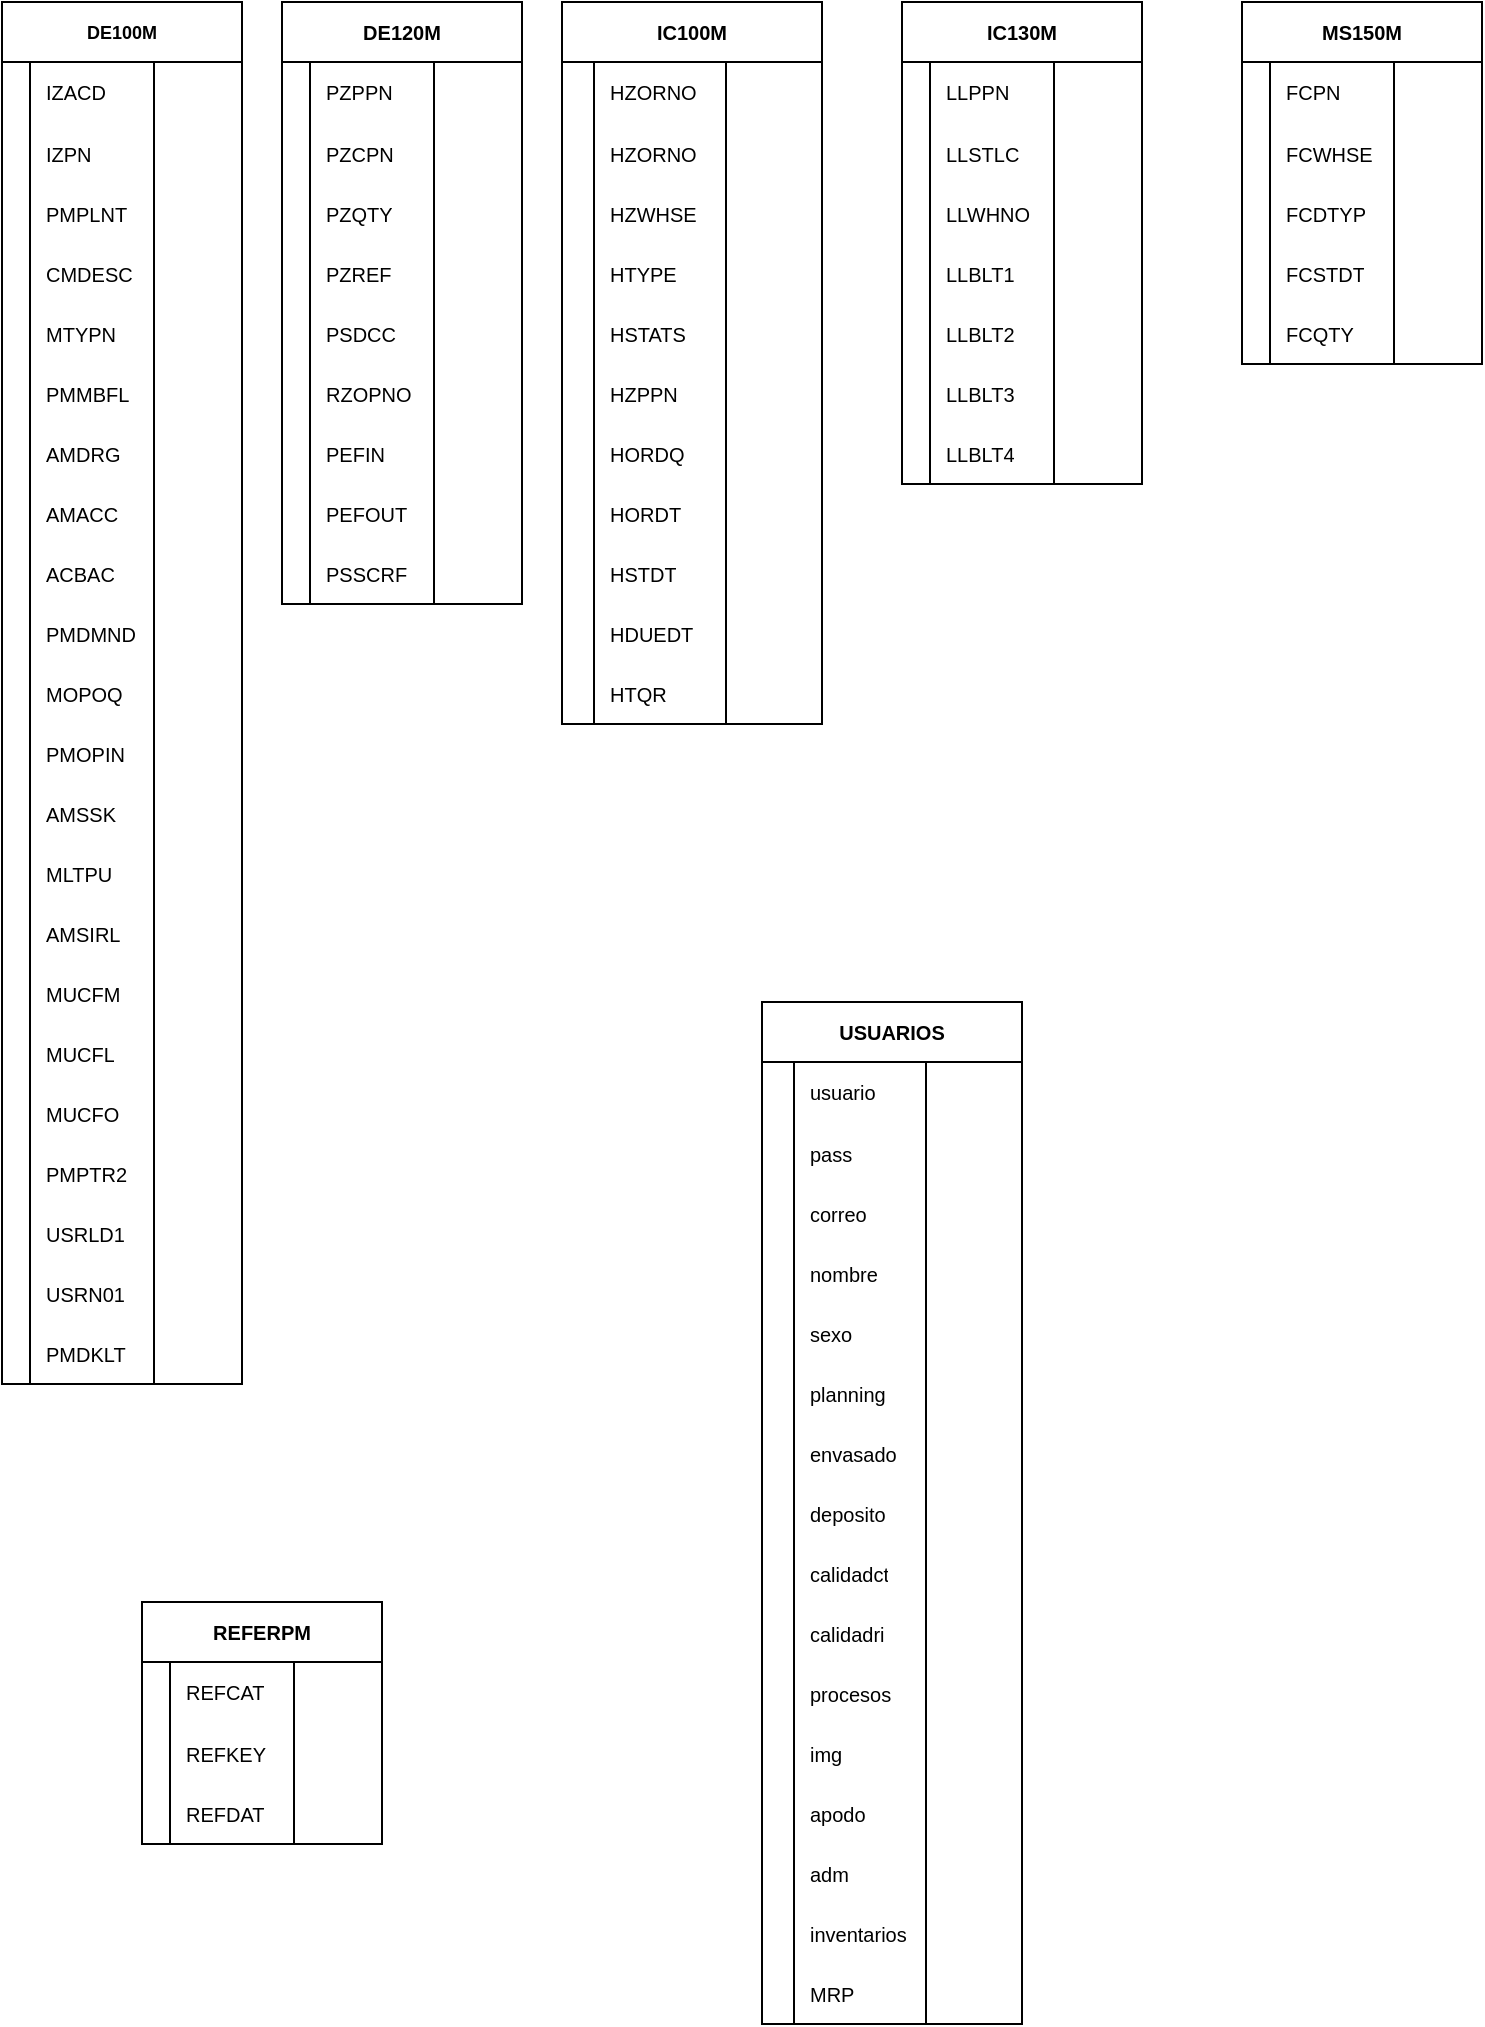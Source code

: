 <mxfile version="17.0.0" type="github">
  <diagram id="DdAvXdSHw_Mc-_7EVutD" name="Page-1">
    <mxGraphModel dx="633" dy="393" grid="1" gridSize="10" guides="1" tooltips="1" connect="1" arrows="1" fold="1" page="1" pageScale="1" pageWidth="827" pageHeight="1169" math="0" shadow="0">
      <root>
        <mxCell id="0" />
        <mxCell id="1" parent="0" />
        <mxCell id="4OipGeuQki84CetcUv4a-2" value="DE100M" style="shape=table;startSize=30;container=1;collapsible=0;childLayout=tableLayout;fixedRows=1;rowLines=0;fontStyle=1;fillColor=#FFFFFF;fontSize=9;" vertex="1" parent="1">
          <mxGeometry x="10" y="20" width="120" height="691" as="geometry" />
        </mxCell>
        <mxCell id="4OipGeuQki84CetcUv4a-3" value="" style="shape=tableRow;horizontal=0;startSize=0;swimlaneHead=0;swimlaneBody=0;top=0;left=0;bottom=0;right=0;collapsible=0;dropTarget=0;fillColor=none;points=[[0,0.5],[1,0.5]];portConstraint=eastwest;" vertex="1" parent="4OipGeuQki84CetcUv4a-2">
          <mxGeometry y="30" width="120" height="30" as="geometry" />
        </mxCell>
        <mxCell id="4OipGeuQki84CetcUv4a-4" value="" style="shape=partialRectangle;html=1;whiteSpace=wrap;connectable=0;fillColor=none;top=0;left=0;bottom=0;right=0;overflow=hidden;pointerEvents=1;" vertex="1" parent="4OipGeuQki84CetcUv4a-3">
          <mxGeometry width="14" height="30" as="geometry">
            <mxRectangle width="14" height="30" as="alternateBounds" />
          </mxGeometry>
        </mxCell>
        <mxCell id="4OipGeuQki84CetcUv4a-5" value="IZACD" style="shape=partialRectangle;html=1;whiteSpace=wrap;connectable=0;fillColor=none;top=0;left=0;bottom=0;right=0;align=left;spacingLeft=6;overflow=hidden;fontSize=10;" vertex="1" parent="4OipGeuQki84CetcUv4a-3">
          <mxGeometry x="14" width="62" height="30" as="geometry">
            <mxRectangle width="62" height="30" as="alternateBounds" />
          </mxGeometry>
        </mxCell>
        <mxCell id="4OipGeuQki84CetcUv4a-13" style="shape=partialRectangle;html=1;whiteSpace=wrap;connectable=0;fillColor=none;top=0;left=0;bottom=0;right=0;align=left;spacingLeft=6;overflow=hidden;fontSize=10;" vertex="1" parent="4OipGeuQki84CetcUv4a-3">
          <mxGeometry x="76" width="44" height="30" as="geometry">
            <mxRectangle width="44" height="30" as="alternateBounds" />
          </mxGeometry>
        </mxCell>
        <mxCell id="4OipGeuQki84CetcUv4a-6" value="" style="shape=tableRow;horizontal=0;startSize=0;swimlaneHead=0;swimlaneBody=0;top=0;left=0;bottom=0;right=0;collapsible=0;dropTarget=0;fillColor=none;points=[[0,0.5],[1,0.5]];portConstraint=eastwest;" vertex="1" parent="4OipGeuQki84CetcUv4a-2">
          <mxGeometry y="60" width="120" height="31" as="geometry" />
        </mxCell>
        <mxCell id="4OipGeuQki84CetcUv4a-7" value="" style="shape=partialRectangle;html=1;whiteSpace=wrap;connectable=0;fillColor=none;top=0;left=0;bottom=0;right=0;overflow=hidden;" vertex="1" parent="4OipGeuQki84CetcUv4a-6">
          <mxGeometry width="14" height="31" as="geometry">
            <mxRectangle width="14" height="31" as="alternateBounds" />
          </mxGeometry>
        </mxCell>
        <mxCell id="4OipGeuQki84CetcUv4a-8" value="IZPN" style="shape=partialRectangle;html=1;whiteSpace=wrap;connectable=0;fillColor=none;top=0;left=0;bottom=0;right=0;align=left;spacingLeft=6;overflow=hidden;fontSize=10;" vertex="1" parent="4OipGeuQki84CetcUv4a-6">
          <mxGeometry x="14" width="62" height="31" as="geometry">
            <mxRectangle width="62" height="31" as="alternateBounds" />
          </mxGeometry>
        </mxCell>
        <mxCell id="4OipGeuQki84CetcUv4a-14" style="shape=partialRectangle;html=1;whiteSpace=wrap;connectable=0;fillColor=none;top=0;left=0;bottom=0;right=0;align=left;spacingLeft=6;overflow=hidden;fontSize=10;" vertex="1" parent="4OipGeuQki84CetcUv4a-6">
          <mxGeometry x="76" width="44" height="31" as="geometry">
            <mxRectangle width="44" height="31" as="alternateBounds" />
          </mxGeometry>
        </mxCell>
        <mxCell id="4OipGeuQki84CetcUv4a-9" value="" style="shape=tableRow;horizontal=0;startSize=0;swimlaneHead=0;swimlaneBody=0;top=0;left=0;bottom=0;right=0;collapsible=0;dropTarget=0;fillColor=none;points=[[0,0.5],[1,0.5]];portConstraint=eastwest;" vertex="1" parent="4OipGeuQki84CetcUv4a-2">
          <mxGeometry y="91" width="120" height="30" as="geometry" />
        </mxCell>
        <mxCell id="4OipGeuQki84CetcUv4a-10" value="" style="shape=partialRectangle;html=1;whiteSpace=wrap;connectable=0;fillColor=none;top=0;left=0;bottom=0;right=0;overflow=hidden;" vertex="1" parent="4OipGeuQki84CetcUv4a-9">
          <mxGeometry width="14" height="30" as="geometry">
            <mxRectangle width="14" height="30" as="alternateBounds" />
          </mxGeometry>
        </mxCell>
        <mxCell id="4OipGeuQki84CetcUv4a-11" value="PMPLNT" style="shape=partialRectangle;html=1;whiteSpace=wrap;connectable=0;fillColor=none;top=0;left=0;bottom=0;right=0;align=left;spacingLeft=6;overflow=hidden;fontSize=10;" vertex="1" parent="4OipGeuQki84CetcUv4a-9">
          <mxGeometry x="14" width="62" height="30" as="geometry">
            <mxRectangle width="62" height="30" as="alternateBounds" />
          </mxGeometry>
        </mxCell>
        <mxCell id="4OipGeuQki84CetcUv4a-15" style="shape=partialRectangle;html=1;whiteSpace=wrap;connectable=0;fillColor=none;top=0;left=0;bottom=0;right=0;align=left;spacingLeft=6;overflow=hidden;fontSize=10;" vertex="1" parent="4OipGeuQki84CetcUv4a-9">
          <mxGeometry x="76" width="44" height="30" as="geometry">
            <mxRectangle width="44" height="30" as="alternateBounds" />
          </mxGeometry>
        </mxCell>
        <mxCell id="4OipGeuQki84CetcUv4a-16" style="shape=tableRow;horizontal=0;startSize=0;swimlaneHead=0;swimlaneBody=0;top=0;left=0;bottom=0;right=0;collapsible=0;dropTarget=0;fillColor=none;points=[[0,0.5],[1,0.5]];portConstraint=eastwest;" vertex="1" parent="4OipGeuQki84CetcUv4a-2">
          <mxGeometry y="121" width="120" height="30" as="geometry" />
        </mxCell>
        <mxCell id="4OipGeuQki84CetcUv4a-17" style="shape=partialRectangle;html=1;whiteSpace=wrap;connectable=0;fillColor=none;top=0;left=0;bottom=0;right=0;overflow=hidden;" vertex="1" parent="4OipGeuQki84CetcUv4a-16">
          <mxGeometry width="14" height="30" as="geometry">
            <mxRectangle width="14" height="30" as="alternateBounds" />
          </mxGeometry>
        </mxCell>
        <mxCell id="4OipGeuQki84CetcUv4a-18" value="&lt;span style=&quot;font-size: 10px;&quot;&gt;CMDESC&lt;/span&gt;" style="shape=partialRectangle;html=1;whiteSpace=wrap;connectable=0;fillColor=none;top=0;left=0;bottom=0;right=0;align=left;spacingLeft=6;overflow=hidden;fontSize=10;" vertex="1" parent="4OipGeuQki84CetcUv4a-16">
          <mxGeometry x="14" width="62" height="30" as="geometry">
            <mxRectangle width="62" height="30" as="alternateBounds" />
          </mxGeometry>
        </mxCell>
        <mxCell id="4OipGeuQki84CetcUv4a-19" style="shape=partialRectangle;html=1;whiteSpace=wrap;connectable=0;fillColor=none;top=0;left=0;bottom=0;right=0;align=left;spacingLeft=6;overflow=hidden;fontSize=10;" vertex="1" parent="4OipGeuQki84CetcUv4a-16">
          <mxGeometry x="76" width="44" height="30" as="geometry">
            <mxRectangle width="44" height="30" as="alternateBounds" />
          </mxGeometry>
        </mxCell>
        <mxCell id="4OipGeuQki84CetcUv4a-21" style="shape=tableRow;horizontal=0;startSize=0;swimlaneHead=0;swimlaneBody=0;top=0;left=0;bottom=0;right=0;collapsible=0;dropTarget=0;fillColor=none;points=[[0,0.5],[1,0.5]];portConstraint=eastwest;" vertex="1" parent="4OipGeuQki84CetcUv4a-2">
          <mxGeometry y="151" width="120" height="30" as="geometry" />
        </mxCell>
        <mxCell id="4OipGeuQki84CetcUv4a-22" style="shape=partialRectangle;html=1;whiteSpace=wrap;connectable=0;fillColor=none;top=0;left=0;bottom=0;right=0;overflow=hidden;" vertex="1" parent="4OipGeuQki84CetcUv4a-21">
          <mxGeometry width="14" height="30" as="geometry">
            <mxRectangle width="14" height="30" as="alternateBounds" />
          </mxGeometry>
        </mxCell>
        <mxCell id="4OipGeuQki84CetcUv4a-23" value="MTYPN" style="shape=partialRectangle;html=1;whiteSpace=wrap;connectable=0;fillColor=none;top=0;left=0;bottom=0;right=0;align=left;spacingLeft=6;overflow=hidden;fontSize=10;" vertex="1" parent="4OipGeuQki84CetcUv4a-21">
          <mxGeometry x="14" width="62" height="30" as="geometry">
            <mxRectangle width="62" height="30" as="alternateBounds" />
          </mxGeometry>
        </mxCell>
        <mxCell id="4OipGeuQki84CetcUv4a-24" style="shape=partialRectangle;html=1;whiteSpace=wrap;connectable=0;fillColor=none;top=0;left=0;bottom=0;right=0;align=left;spacingLeft=6;overflow=hidden;fontSize=10;" vertex="1" parent="4OipGeuQki84CetcUv4a-21">
          <mxGeometry x="76" width="44" height="30" as="geometry">
            <mxRectangle width="44" height="30" as="alternateBounds" />
          </mxGeometry>
        </mxCell>
        <mxCell id="4OipGeuQki84CetcUv4a-29" style="shape=tableRow;horizontal=0;startSize=0;swimlaneHead=0;swimlaneBody=0;top=0;left=0;bottom=0;right=0;collapsible=0;dropTarget=0;fillColor=none;points=[[0,0.5],[1,0.5]];portConstraint=eastwest;" vertex="1" parent="4OipGeuQki84CetcUv4a-2">
          <mxGeometry y="181" width="120" height="30" as="geometry" />
        </mxCell>
        <mxCell id="4OipGeuQki84CetcUv4a-30" style="shape=partialRectangle;html=1;whiteSpace=wrap;connectable=0;fillColor=none;top=0;left=0;bottom=0;right=0;overflow=hidden;" vertex="1" parent="4OipGeuQki84CetcUv4a-29">
          <mxGeometry width="14" height="30" as="geometry">
            <mxRectangle width="14" height="30" as="alternateBounds" />
          </mxGeometry>
        </mxCell>
        <mxCell id="4OipGeuQki84CetcUv4a-31" value="PMMBFL" style="shape=partialRectangle;html=1;whiteSpace=wrap;connectable=0;fillColor=none;top=0;left=0;bottom=0;right=0;align=left;spacingLeft=6;overflow=hidden;fontSize=10;" vertex="1" parent="4OipGeuQki84CetcUv4a-29">
          <mxGeometry x="14" width="62" height="30" as="geometry">
            <mxRectangle width="62" height="30" as="alternateBounds" />
          </mxGeometry>
        </mxCell>
        <mxCell id="4OipGeuQki84CetcUv4a-32" style="shape=partialRectangle;html=1;whiteSpace=wrap;connectable=0;fillColor=none;top=0;left=0;bottom=0;right=0;align=left;spacingLeft=6;overflow=hidden;fontSize=10;" vertex="1" parent="4OipGeuQki84CetcUv4a-29">
          <mxGeometry x="76" width="44" height="30" as="geometry">
            <mxRectangle width="44" height="30" as="alternateBounds" />
          </mxGeometry>
        </mxCell>
        <mxCell id="4OipGeuQki84CetcUv4a-34" style="shape=tableRow;horizontal=0;startSize=0;swimlaneHead=0;swimlaneBody=0;top=0;left=0;bottom=0;right=0;collapsible=0;dropTarget=0;fillColor=none;points=[[0,0.5],[1,0.5]];portConstraint=eastwest;" vertex="1" parent="4OipGeuQki84CetcUv4a-2">
          <mxGeometry y="211" width="120" height="30" as="geometry" />
        </mxCell>
        <mxCell id="4OipGeuQki84CetcUv4a-35" style="shape=partialRectangle;html=1;whiteSpace=wrap;connectable=0;fillColor=none;top=0;left=0;bottom=0;right=0;overflow=hidden;" vertex="1" parent="4OipGeuQki84CetcUv4a-34">
          <mxGeometry width="14" height="30" as="geometry">
            <mxRectangle width="14" height="30" as="alternateBounds" />
          </mxGeometry>
        </mxCell>
        <mxCell id="4OipGeuQki84CetcUv4a-36" value="AMDRG" style="shape=partialRectangle;html=1;whiteSpace=wrap;connectable=0;fillColor=none;top=0;left=0;bottom=0;right=0;align=left;spacingLeft=6;overflow=hidden;fontSize=10;" vertex="1" parent="4OipGeuQki84CetcUv4a-34">
          <mxGeometry x="14" width="62" height="30" as="geometry">
            <mxRectangle width="62" height="30" as="alternateBounds" />
          </mxGeometry>
        </mxCell>
        <mxCell id="4OipGeuQki84CetcUv4a-37" style="shape=partialRectangle;html=1;whiteSpace=wrap;connectable=0;fillColor=none;top=0;left=0;bottom=0;right=0;align=left;spacingLeft=6;overflow=hidden;fontSize=10;" vertex="1" parent="4OipGeuQki84CetcUv4a-34">
          <mxGeometry x="76" width="44" height="30" as="geometry">
            <mxRectangle width="44" height="30" as="alternateBounds" />
          </mxGeometry>
        </mxCell>
        <mxCell id="4OipGeuQki84CetcUv4a-38" style="shape=tableRow;horizontal=0;startSize=0;swimlaneHead=0;swimlaneBody=0;top=0;left=0;bottom=0;right=0;collapsible=0;dropTarget=0;fillColor=none;points=[[0,0.5],[1,0.5]];portConstraint=eastwest;" vertex="1" parent="4OipGeuQki84CetcUv4a-2">
          <mxGeometry y="241" width="120" height="30" as="geometry" />
        </mxCell>
        <mxCell id="4OipGeuQki84CetcUv4a-39" style="shape=partialRectangle;html=1;whiteSpace=wrap;connectable=0;fillColor=none;top=0;left=0;bottom=0;right=0;overflow=hidden;" vertex="1" parent="4OipGeuQki84CetcUv4a-38">
          <mxGeometry width="14" height="30" as="geometry">
            <mxRectangle width="14" height="30" as="alternateBounds" />
          </mxGeometry>
        </mxCell>
        <mxCell id="4OipGeuQki84CetcUv4a-40" value="AMACC" style="shape=partialRectangle;html=1;whiteSpace=wrap;connectable=0;fillColor=none;top=0;left=0;bottom=0;right=0;align=left;spacingLeft=6;overflow=hidden;fontSize=10;" vertex="1" parent="4OipGeuQki84CetcUv4a-38">
          <mxGeometry x="14" width="62" height="30" as="geometry">
            <mxRectangle width="62" height="30" as="alternateBounds" />
          </mxGeometry>
        </mxCell>
        <mxCell id="4OipGeuQki84CetcUv4a-41" style="shape=partialRectangle;html=1;whiteSpace=wrap;connectable=0;fillColor=none;top=0;left=0;bottom=0;right=0;align=left;spacingLeft=6;overflow=hidden;fontSize=10;" vertex="1" parent="4OipGeuQki84CetcUv4a-38">
          <mxGeometry x="76" width="44" height="30" as="geometry">
            <mxRectangle width="44" height="30" as="alternateBounds" />
          </mxGeometry>
        </mxCell>
        <mxCell id="4OipGeuQki84CetcUv4a-42" style="shape=tableRow;horizontal=0;startSize=0;swimlaneHead=0;swimlaneBody=0;top=0;left=0;bottom=0;right=0;collapsible=0;dropTarget=0;fillColor=none;points=[[0,0.5],[1,0.5]];portConstraint=eastwest;" vertex="1" parent="4OipGeuQki84CetcUv4a-2">
          <mxGeometry y="271" width="120" height="30" as="geometry" />
        </mxCell>
        <mxCell id="4OipGeuQki84CetcUv4a-43" style="shape=partialRectangle;html=1;whiteSpace=wrap;connectable=0;fillColor=none;top=0;left=0;bottom=0;right=0;overflow=hidden;" vertex="1" parent="4OipGeuQki84CetcUv4a-42">
          <mxGeometry width="14" height="30" as="geometry">
            <mxRectangle width="14" height="30" as="alternateBounds" />
          </mxGeometry>
        </mxCell>
        <mxCell id="4OipGeuQki84CetcUv4a-44" value="ACBAC" style="shape=partialRectangle;html=1;whiteSpace=wrap;connectable=0;fillColor=none;top=0;left=0;bottom=0;right=0;align=left;spacingLeft=6;overflow=hidden;fontSize=10;" vertex="1" parent="4OipGeuQki84CetcUv4a-42">
          <mxGeometry x="14" width="62" height="30" as="geometry">
            <mxRectangle width="62" height="30" as="alternateBounds" />
          </mxGeometry>
        </mxCell>
        <mxCell id="4OipGeuQki84CetcUv4a-45" style="shape=partialRectangle;html=1;whiteSpace=wrap;connectable=0;fillColor=none;top=0;left=0;bottom=0;right=0;align=left;spacingLeft=6;overflow=hidden;fontSize=10;" vertex="1" parent="4OipGeuQki84CetcUv4a-42">
          <mxGeometry x="76" width="44" height="30" as="geometry">
            <mxRectangle width="44" height="30" as="alternateBounds" />
          </mxGeometry>
        </mxCell>
        <mxCell id="4OipGeuQki84CetcUv4a-46" style="shape=tableRow;horizontal=0;startSize=0;swimlaneHead=0;swimlaneBody=0;top=0;left=0;bottom=0;right=0;collapsible=0;dropTarget=0;fillColor=none;points=[[0,0.5],[1,0.5]];portConstraint=eastwest;" vertex="1" parent="4OipGeuQki84CetcUv4a-2">
          <mxGeometry y="301" width="120" height="30" as="geometry" />
        </mxCell>
        <mxCell id="4OipGeuQki84CetcUv4a-47" style="shape=partialRectangle;html=1;whiteSpace=wrap;connectable=0;fillColor=none;top=0;left=0;bottom=0;right=0;overflow=hidden;" vertex="1" parent="4OipGeuQki84CetcUv4a-46">
          <mxGeometry width="14" height="30" as="geometry">
            <mxRectangle width="14" height="30" as="alternateBounds" />
          </mxGeometry>
        </mxCell>
        <mxCell id="4OipGeuQki84CetcUv4a-48" value="PMDMND" style="shape=partialRectangle;html=1;whiteSpace=wrap;connectable=0;fillColor=none;top=0;left=0;bottom=0;right=0;align=left;spacingLeft=6;overflow=hidden;fontSize=10;" vertex="1" parent="4OipGeuQki84CetcUv4a-46">
          <mxGeometry x="14" width="62" height="30" as="geometry">
            <mxRectangle width="62" height="30" as="alternateBounds" />
          </mxGeometry>
        </mxCell>
        <mxCell id="4OipGeuQki84CetcUv4a-49" style="shape=partialRectangle;html=1;whiteSpace=wrap;connectable=0;fillColor=none;top=0;left=0;bottom=0;right=0;align=left;spacingLeft=6;overflow=hidden;fontSize=10;" vertex="1" parent="4OipGeuQki84CetcUv4a-46">
          <mxGeometry x="76" width="44" height="30" as="geometry">
            <mxRectangle width="44" height="30" as="alternateBounds" />
          </mxGeometry>
        </mxCell>
        <mxCell id="4OipGeuQki84CetcUv4a-50" style="shape=tableRow;horizontal=0;startSize=0;swimlaneHead=0;swimlaneBody=0;top=0;left=0;bottom=0;right=0;collapsible=0;dropTarget=0;fillColor=none;points=[[0,0.5],[1,0.5]];portConstraint=eastwest;" vertex="1" parent="4OipGeuQki84CetcUv4a-2">
          <mxGeometry y="331" width="120" height="30" as="geometry" />
        </mxCell>
        <mxCell id="4OipGeuQki84CetcUv4a-51" style="shape=partialRectangle;html=1;whiteSpace=wrap;connectable=0;fillColor=none;top=0;left=0;bottom=0;right=0;overflow=hidden;" vertex="1" parent="4OipGeuQki84CetcUv4a-50">
          <mxGeometry width="14" height="30" as="geometry">
            <mxRectangle width="14" height="30" as="alternateBounds" />
          </mxGeometry>
        </mxCell>
        <mxCell id="4OipGeuQki84CetcUv4a-52" value="MOPOQ" style="shape=partialRectangle;html=1;whiteSpace=wrap;connectable=0;fillColor=none;top=0;left=0;bottom=0;right=0;align=left;spacingLeft=6;overflow=hidden;fontSize=10;" vertex="1" parent="4OipGeuQki84CetcUv4a-50">
          <mxGeometry x="14" width="62" height="30" as="geometry">
            <mxRectangle width="62" height="30" as="alternateBounds" />
          </mxGeometry>
        </mxCell>
        <mxCell id="4OipGeuQki84CetcUv4a-53" style="shape=partialRectangle;html=1;whiteSpace=wrap;connectable=0;fillColor=none;top=0;left=0;bottom=0;right=0;align=left;spacingLeft=6;overflow=hidden;fontSize=10;" vertex="1" parent="4OipGeuQki84CetcUv4a-50">
          <mxGeometry x="76" width="44" height="30" as="geometry">
            <mxRectangle width="44" height="30" as="alternateBounds" />
          </mxGeometry>
        </mxCell>
        <mxCell id="4OipGeuQki84CetcUv4a-55" style="shape=tableRow;horizontal=0;startSize=0;swimlaneHead=0;swimlaneBody=0;top=0;left=0;bottom=0;right=0;collapsible=0;dropTarget=0;fillColor=none;points=[[0,0.5],[1,0.5]];portConstraint=eastwest;" vertex="1" parent="4OipGeuQki84CetcUv4a-2">
          <mxGeometry y="361" width="120" height="30" as="geometry" />
        </mxCell>
        <mxCell id="4OipGeuQki84CetcUv4a-56" style="shape=partialRectangle;html=1;whiteSpace=wrap;connectable=0;fillColor=none;top=0;left=0;bottom=0;right=0;overflow=hidden;" vertex="1" parent="4OipGeuQki84CetcUv4a-55">
          <mxGeometry width="14" height="30" as="geometry">
            <mxRectangle width="14" height="30" as="alternateBounds" />
          </mxGeometry>
        </mxCell>
        <mxCell id="4OipGeuQki84CetcUv4a-57" value="PMOPIN" style="shape=partialRectangle;html=1;whiteSpace=wrap;connectable=0;fillColor=none;top=0;left=0;bottom=0;right=0;align=left;spacingLeft=6;overflow=hidden;fontSize=10;" vertex="1" parent="4OipGeuQki84CetcUv4a-55">
          <mxGeometry x="14" width="62" height="30" as="geometry">
            <mxRectangle width="62" height="30" as="alternateBounds" />
          </mxGeometry>
        </mxCell>
        <mxCell id="4OipGeuQki84CetcUv4a-58" style="shape=partialRectangle;html=1;whiteSpace=wrap;connectable=0;fillColor=none;top=0;left=0;bottom=0;right=0;align=left;spacingLeft=6;overflow=hidden;fontSize=10;" vertex="1" parent="4OipGeuQki84CetcUv4a-55">
          <mxGeometry x="76" width="44" height="30" as="geometry">
            <mxRectangle width="44" height="30" as="alternateBounds" />
          </mxGeometry>
        </mxCell>
        <mxCell id="4OipGeuQki84CetcUv4a-59" style="shape=tableRow;horizontal=0;startSize=0;swimlaneHead=0;swimlaneBody=0;top=0;left=0;bottom=0;right=0;collapsible=0;dropTarget=0;fillColor=none;points=[[0,0.5],[1,0.5]];portConstraint=eastwest;" vertex="1" parent="4OipGeuQki84CetcUv4a-2">
          <mxGeometry y="391" width="120" height="30" as="geometry" />
        </mxCell>
        <mxCell id="4OipGeuQki84CetcUv4a-60" style="shape=partialRectangle;html=1;whiteSpace=wrap;connectable=0;fillColor=none;top=0;left=0;bottom=0;right=0;overflow=hidden;" vertex="1" parent="4OipGeuQki84CetcUv4a-59">
          <mxGeometry width="14" height="30" as="geometry">
            <mxRectangle width="14" height="30" as="alternateBounds" />
          </mxGeometry>
        </mxCell>
        <mxCell id="4OipGeuQki84CetcUv4a-61" value="AMSSK" style="shape=partialRectangle;html=1;whiteSpace=wrap;connectable=0;fillColor=none;top=0;left=0;bottom=0;right=0;align=left;spacingLeft=6;overflow=hidden;fontSize=10;" vertex="1" parent="4OipGeuQki84CetcUv4a-59">
          <mxGeometry x="14" width="62" height="30" as="geometry">
            <mxRectangle width="62" height="30" as="alternateBounds" />
          </mxGeometry>
        </mxCell>
        <mxCell id="4OipGeuQki84CetcUv4a-62" style="shape=partialRectangle;html=1;whiteSpace=wrap;connectable=0;fillColor=none;top=0;left=0;bottom=0;right=0;align=left;spacingLeft=6;overflow=hidden;fontSize=10;" vertex="1" parent="4OipGeuQki84CetcUv4a-59">
          <mxGeometry x="76" width="44" height="30" as="geometry">
            <mxRectangle width="44" height="30" as="alternateBounds" />
          </mxGeometry>
        </mxCell>
        <mxCell id="4OipGeuQki84CetcUv4a-63" style="shape=tableRow;horizontal=0;startSize=0;swimlaneHead=0;swimlaneBody=0;top=0;left=0;bottom=0;right=0;collapsible=0;dropTarget=0;fillColor=none;points=[[0,0.5],[1,0.5]];portConstraint=eastwest;" vertex="1" parent="4OipGeuQki84CetcUv4a-2">
          <mxGeometry y="421" width="120" height="30" as="geometry" />
        </mxCell>
        <mxCell id="4OipGeuQki84CetcUv4a-64" style="shape=partialRectangle;html=1;whiteSpace=wrap;connectable=0;fillColor=none;top=0;left=0;bottom=0;right=0;overflow=hidden;" vertex="1" parent="4OipGeuQki84CetcUv4a-63">
          <mxGeometry width="14" height="30" as="geometry">
            <mxRectangle width="14" height="30" as="alternateBounds" />
          </mxGeometry>
        </mxCell>
        <mxCell id="4OipGeuQki84CetcUv4a-65" value="MLTPU" style="shape=partialRectangle;html=1;whiteSpace=wrap;connectable=0;fillColor=none;top=0;left=0;bottom=0;right=0;align=left;spacingLeft=6;overflow=hidden;fontSize=10;" vertex="1" parent="4OipGeuQki84CetcUv4a-63">
          <mxGeometry x="14" width="62" height="30" as="geometry">
            <mxRectangle width="62" height="30" as="alternateBounds" />
          </mxGeometry>
        </mxCell>
        <mxCell id="4OipGeuQki84CetcUv4a-66" style="shape=partialRectangle;html=1;whiteSpace=wrap;connectable=0;fillColor=none;top=0;left=0;bottom=0;right=0;align=left;spacingLeft=6;overflow=hidden;fontSize=10;" vertex="1" parent="4OipGeuQki84CetcUv4a-63">
          <mxGeometry x="76" width="44" height="30" as="geometry">
            <mxRectangle width="44" height="30" as="alternateBounds" />
          </mxGeometry>
        </mxCell>
        <mxCell id="4OipGeuQki84CetcUv4a-68" style="shape=tableRow;horizontal=0;startSize=0;swimlaneHead=0;swimlaneBody=0;top=0;left=0;bottom=0;right=0;collapsible=0;dropTarget=0;fillColor=none;points=[[0,0.5],[1,0.5]];portConstraint=eastwest;" vertex="1" parent="4OipGeuQki84CetcUv4a-2">
          <mxGeometry y="451" width="120" height="30" as="geometry" />
        </mxCell>
        <mxCell id="4OipGeuQki84CetcUv4a-69" style="shape=partialRectangle;html=1;whiteSpace=wrap;connectable=0;fillColor=none;top=0;left=0;bottom=0;right=0;overflow=hidden;" vertex="1" parent="4OipGeuQki84CetcUv4a-68">
          <mxGeometry width="14" height="30" as="geometry">
            <mxRectangle width="14" height="30" as="alternateBounds" />
          </mxGeometry>
        </mxCell>
        <mxCell id="4OipGeuQki84CetcUv4a-70" value="AMSIRL" style="shape=partialRectangle;html=1;whiteSpace=wrap;connectable=0;fillColor=none;top=0;left=0;bottom=0;right=0;align=left;spacingLeft=6;overflow=hidden;fontSize=10;" vertex="1" parent="4OipGeuQki84CetcUv4a-68">
          <mxGeometry x="14" width="62" height="30" as="geometry">
            <mxRectangle width="62" height="30" as="alternateBounds" />
          </mxGeometry>
        </mxCell>
        <mxCell id="4OipGeuQki84CetcUv4a-71" style="shape=partialRectangle;html=1;whiteSpace=wrap;connectable=0;fillColor=none;top=0;left=0;bottom=0;right=0;align=left;spacingLeft=6;overflow=hidden;fontSize=10;" vertex="1" parent="4OipGeuQki84CetcUv4a-68">
          <mxGeometry x="76" width="44" height="30" as="geometry">
            <mxRectangle width="44" height="30" as="alternateBounds" />
          </mxGeometry>
        </mxCell>
        <mxCell id="4OipGeuQki84CetcUv4a-72" style="shape=tableRow;horizontal=0;startSize=0;swimlaneHead=0;swimlaneBody=0;top=0;left=0;bottom=0;right=0;collapsible=0;dropTarget=0;fillColor=none;points=[[0,0.5],[1,0.5]];portConstraint=eastwest;" vertex="1" parent="4OipGeuQki84CetcUv4a-2">
          <mxGeometry y="481" width="120" height="30" as="geometry" />
        </mxCell>
        <mxCell id="4OipGeuQki84CetcUv4a-73" style="shape=partialRectangle;html=1;whiteSpace=wrap;connectable=0;fillColor=none;top=0;left=0;bottom=0;right=0;overflow=hidden;" vertex="1" parent="4OipGeuQki84CetcUv4a-72">
          <mxGeometry width="14" height="30" as="geometry">
            <mxRectangle width="14" height="30" as="alternateBounds" />
          </mxGeometry>
        </mxCell>
        <mxCell id="4OipGeuQki84CetcUv4a-74" value="MUCFM" style="shape=partialRectangle;html=1;whiteSpace=wrap;connectable=0;fillColor=none;top=0;left=0;bottom=0;right=0;align=left;spacingLeft=6;overflow=hidden;fontSize=10;" vertex="1" parent="4OipGeuQki84CetcUv4a-72">
          <mxGeometry x="14" width="62" height="30" as="geometry">
            <mxRectangle width="62" height="30" as="alternateBounds" />
          </mxGeometry>
        </mxCell>
        <mxCell id="4OipGeuQki84CetcUv4a-75" style="shape=partialRectangle;html=1;whiteSpace=wrap;connectable=0;fillColor=none;top=0;left=0;bottom=0;right=0;align=left;spacingLeft=6;overflow=hidden;fontSize=10;" vertex="1" parent="4OipGeuQki84CetcUv4a-72">
          <mxGeometry x="76" width="44" height="30" as="geometry">
            <mxRectangle width="44" height="30" as="alternateBounds" />
          </mxGeometry>
        </mxCell>
        <mxCell id="4OipGeuQki84CetcUv4a-76" style="shape=tableRow;horizontal=0;startSize=0;swimlaneHead=0;swimlaneBody=0;top=0;left=0;bottom=0;right=0;collapsible=0;dropTarget=0;fillColor=none;points=[[0,0.5],[1,0.5]];portConstraint=eastwest;" vertex="1" parent="4OipGeuQki84CetcUv4a-2">
          <mxGeometry y="511" width="120" height="30" as="geometry" />
        </mxCell>
        <mxCell id="4OipGeuQki84CetcUv4a-77" style="shape=partialRectangle;html=1;whiteSpace=wrap;connectable=0;fillColor=none;top=0;left=0;bottom=0;right=0;overflow=hidden;" vertex="1" parent="4OipGeuQki84CetcUv4a-76">
          <mxGeometry width="14" height="30" as="geometry">
            <mxRectangle width="14" height="30" as="alternateBounds" />
          </mxGeometry>
        </mxCell>
        <mxCell id="4OipGeuQki84CetcUv4a-78" value="MUCFL" style="shape=partialRectangle;html=1;whiteSpace=wrap;connectable=0;fillColor=none;top=0;left=0;bottom=0;right=0;align=left;spacingLeft=6;overflow=hidden;fontSize=10;" vertex="1" parent="4OipGeuQki84CetcUv4a-76">
          <mxGeometry x="14" width="62" height="30" as="geometry">
            <mxRectangle width="62" height="30" as="alternateBounds" />
          </mxGeometry>
        </mxCell>
        <mxCell id="4OipGeuQki84CetcUv4a-79" style="shape=partialRectangle;html=1;whiteSpace=wrap;connectable=0;fillColor=none;top=0;left=0;bottom=0;right=0;align=left;spacingLeft=6;overflow=hidden;fontSize=10;" vertex="1" parent="4OipGeuQki84CetcUv4a-76">
          <mxGeometry x="76" width="44" height="30" as="geometry">
            <mxRectangle width="44" height="30" as="alternateBounds" />
          </mxGeometry>
        </mxCell>
        <mxCell id="4OipGeuQki84CetcUv4a-80" style="shape=tableRow;horizontal=0;startSize=0;swimlaneHead=0;swimlaneBody=0;top=0;left=0;bottom=0;right=0;collapsible=0;dropTarget=0;fillColor=none;points=[[0,0.5],[1,0.5]];portConstraint=eastwest;" vertex="1" parent="4OipGeuQki84CetcUv4a-2">
          <mxGeometry y="541" width="120" height="30" as="geometry" />
        </mxCell>
        <mxCell id="4OipGeuQki84CetcUv4a-81" style="shape=partialRectangle;html=1;whiteSpace=wrap;connectable=0;fillColor=none;top=0;left=0;bottom=0;right=0;overflow=hidden;" vertex="1" parent="4OipGeuQki84CetcUv4a-80">
          <mxGeometry width="14" height="30" as="geometry">
            <mxRectangle width="14" height="30" as="alternateBounds" />
          </mxGeometry>
        </mxCell>
        <mxCell id="4OipGeuQki84CetcUv4a-82" value="MUCFO" style="shape=partialRectangle;html=1;whiteSpace=wrap;connectable=0;fillColor=none;top=0;left=0;bottom=0;right=0;align=left;spacingLeft=6;overflow=hidden;fontSize=10;" vertex="1" parent="4OipGeuQki84CetcUv4a-80">
          <mxGeometry x="14" width="62" height="30" as="geometry">
            <mxRectangle width="62" height="30" as="alternateBounds" />
          </mxGeometry>
        </mxCell>
        <mxCell id="4OipGeuQki84CetcUv4a-83" style="shape=partialRectangle;html=1;whiteSpace=wrap;connectable=0;fillColor=none;top=0;left=0;bottom=0;right=0;align=left;spacingLeft=6;overflow=hidden;fontSize=10;" vertex="1" parent="4OipGeuQki84CetcUv4a-80">
          <mxGeometry x="76" width="44" height="30" as="geometry">
            <mxRectangle width="44" height="30" as="alternateBounds" />
          </mxGeometry>
        </mxCell>
        <mxCell id="4OipGeuQki84CetcUv4a-84" style="shape=tableRow;horizontal=0;startSize=0;swimlaneHead=0;swimlaneBody=0;top=0;left=0;bottom=0;right=0;collapsible=0;dropTarget=0;fillColor=none;points=[[0,0.5],[1,0.5]];portConstraint=eastwest;" vertex="1" parent="4OipGeuQki84CetcUv4a-2">
          <mxGeometry y="571" width="120" height="30" as="geometry" />
        </mxCell>
        <mxCell id="4OipGeuQki84CetcUv4a-85" style="shape=partialRectangle;html=1;whiteSpace=wrap;connectable=0;fillColor=none;top=0;left=0;bottom=0;right=0;overflow=hidden;" vertex="1" parent="4OipGeuQki84CetcUv4a-84">
          <mxGeometry width="14" height="30" as="geometry">
            <mxRectangle width="14" height="30" as="alternateBounds" />
          </mxGeometry>
        </mxCell>
        <mxCell id="4OipGeuQki84CetcUv4a-86" value="PMPTR2" style="shape=partialRectangle;html=1;whiteSpace=wrap;connectable=0;fillColor=none;top=0;left=0;bottom=0;right=0;align=left;spacingLeft=6;overflow=hidden;fontSize=10;" vertex="1" parent="4OipGeuQki84CetcUv4a-84">
          <mxGeometry x="14" width="62" height="30" as="geometry">
            <mxRectangle width="62" height="30" as="alternateBounds" />
          </mxGeometry>
        </mxCell>
        <mxCell id="4OipGeuQki84CetcUv4a-87" style="shape=partialRectangle;html=1;whiteSpace=wrap;connectable=0;fillColor=none;top=0;left=0;bottom=0;right=0;align=left;spacingLeft=6;overflow=hidden;fontSize=10;" vertex="1" parent="4OipGeuQki84CetcUv4a-84">
          <mxGeometry x="76" width="44" height="30" as="geometry">
            <mxRectangle width="44" height="30" as="alternateBounds" />
          </mxGeometry>
        </mxCell>
        <mxCell id="4OipGeuQki84CetcUv4a-89" style="shape=tableRow;horizontal=0;startSize=0;swimlaneHead=0;swimlaneBody=0;top=0;left=0;bottom=0;right=0;collapsible=0;dropTarget=0;fillColor=none;points=[[0,0.5],[1,0.5]];portConstraint=eastwest;" vertex="1" parent="4OipGeuQki84CetcUv4a-2">
          <mxGeometry y="601" width="120" height="30" as="geometry" />
        </mxCell>
        <mxCell id="4OipGeuQki84CetcUv4a-90" style="shape=partialRectangle;html=1;whiteSpace=wrap;connectable=0;fillColor=none;top=0;left=0;bottom=0;right=0;overflow=hidden;" vertex="1" parent="4OipGeuQki84CetcUv4a-89">
          <mxGeometry width="14" height="30" as="geometry">
            <mxRectangle width="14" height="30" as="alternateBounds" />
          </mxGeometry>
        </mxCell>
        <mxCell id="4OipGeuQki84CetcUv4a-91" value="USRLD1" style="shape=partialRectangle;html=1;whiteSpace=wrap;connectable=0;fillColor=none;top=0;left=0;bottom=0;right=0;align=left;spacingLeft=6;overflow=hidden;fontSize=10;" vertex="1" parent="4OipGeuQki84CetcUv4a-89">
          <mxGeometry x="14" width="62" height="30" as="geometry">
            <mxRectangle width="62" height="30" as="alternateBounds" />
          </mxGeometry>
        </mxCell>
        <mxCell id="4OipGeuQki84CetcUv4a-92" style="shape=partialRectangle;html=1;whiteSpace=wrap;connectable=0;fillColor=none;top=0;left=0;bottom=0;right=0;align=left;spacingLeft=6;overflow=hidden;fontSize=10;" vertex="1" parent="4OipGeuQki84CetcUv4a-89">
          <mxGeometry x="76" width="44" height="30" as="geometry">
            <mxRectangle width="44" height="30" as="alternateBounds" />
          </mxGeometry>
        </mxCell>
        <mxCell id="4OipGeuQki84CetcUv4a-93" style="shape=tableRow;horizontal=0;startSize=0;swimlaneHead=0;swimlaneBody=0;top=0;left=0;bottom=0;right=0;collapsible=0;dropTarget=0;fillColor=none;points=[[0,0.5],[1,0.5]];portConstraint=eastwest;" vertex="1" parent="4OipGeuQki84CetcUv4a-2">
          <mxGeometry y="631" width="120" height="30" as="geometry" />
        </mxCell>
        <mxCell id="4OipGeuQki84CetcUv4a-94" style="shape=partialRectangle;html=1;whiteSpace=wrap;connectable=0;fillColor=none;top=0;left=0;bottom=0;right=0;overflow=hidden;" vertex="1" parent="4OipGeuQki84CetcUv4a-93">
          <mxGeometry width="14" height="30" as="geometry">
            <mxRectangle width="14" height="30" as="alternateBounds" />
          </mxGeometry>
        </mxCell>
        <mxCell id="4OipGeuQki84CetcUv4a-95" value="USRN01" style="shape=partialRectangle;html=1;whiteSpace=wrap;connectable=0;fillColor=none;top=0;left=0;bottom=0;right=0;align=left;spacingLeft=6;overflow=hidden;fontSize=10;" vertex="1" parent="4OipGeuQki84CetcUv4a-93">
          <mxGeometry x="14" width="62" height="30" as="geometry">
            <mxRectangle width="62" height="30" as="alternateBounds" />
          </mxGeometry>
        </mxCell>
        <mxCell id="4OipGeuQki84CetcUv4a-96" style="shape=partialRectangle;html=1;whiteSpace=wrap;connectable=0;fillColor=none;top=0;left=0;bottom=0;right=0;align=left;spacingLeft=6;overflow=hidden;fontSize=10;" vertex="1" parent="4OipGeuQki84CetcUv4a-93">
          <mxGeometry x="76" width="44" height="30" as="geometry">
            <mxRectangle width="44" height="30" as="alternateBounds" />
          </mxGeometry>
        </mxCell>
        <mxCell id="4OipGeuQki84CetcUv4a-97" style="shape=tableRow;horizontal=0;startSize=0;swimlaneHead=0;swimlaneBody=0;top=0;left=0;bottom=0;right=0;collapsible=0;dropTarget=0;fillColor=none;points=[[0,0.5],[1,0.5]];portConstraint=eastwest;" vertex="1" parent="4OipGeuQki84CetcUv4a-2">
          <mxGeometry y="661" width="120" height="30" as="geometry" />
        </mxCell>
        <mxCell id="4OipGeuQki84CetcUv4a-98" style="shape=partialRectangle;html=1;whiteSpace=wrap;connectable=0;fillColor=none;top=0;left=0;bottom=0;right=0;overflow=hidden;" vertex="1" parent="4OipGeuQki84CetcUv4a-97">
          <mxGeometry width="14" height="30" as="geometry">
            <mxRectangle width="14" height="30" as="alternateBounds" />
          </mxGeometry>
        </mxCell>
        <mxCell id="4OipGeuQki84CetcUv4a-99" value="PMDKLT" style="shape=partialRectangle;html=1;whiteSpace=wrap;connectable=0;fillColor=none;top=0;left=0;bottom=0;right=0;align=left;spacingLeft=6;overflow=hidden;fontSize=10;" vertex="1" parent="4OipGeuQki84CetcUv4a-97">
          <mxGeometry x="14" width="62" height="30" as="geometry">
            <mxRectangle width="62" height="30" as="alternateBounds" />
          </mxGeometry>
        </mxCell>
        <mxCell id="4OipGeuQki84CetcUv4a-100" style="shape=partialRectangle;html=1;whiteSpace=wrap;connectable=0;fillColor=none;top=0;left=0;bottom=0;right=0;align=left;spacingLeft=6;overflow=hidden;fontSize=10;" vertex="1" parent="4OipGeuQki84CetcUv4a-97">
          <mxGeometry x="76" width="44" height="30" as="geometry">
            <mxRectangle width="44" height="30" as="alternateBounds" />
          </mxGeometry>
        </mxCell>
        <mxCell id="4OipGeuQki84CetcUv4a-102" value="DE120M" style="shape=table;startSize=30;container=1;collapsible=0;childLayout=tableLayout;fixedRows=1;rowLines=0;fontStyle=1;fillColor=#FFFFFF;fontSize=10;" vertex="1" parent="1">
          <mxGeometry x="150" y="20" width="120" height="301" as="geometry" />
        </mxCell>
        <mxCell id="4OipGeuQki84CetcUv4a-103" value="" style="shape=tableRow;horizontal=0;startSize=0;swimlaneHead=0;swimlaneBody=0;top=0;left=0;bottom=0;right=0;collapsible=0;dropTarget=0;fillColor=none;points=[[0,0.5],[1,0.5]];portConstraint=eastwest;fontSize=10;" vertex="1" parent="4OipGeuQki84CetcUv4a-102">
          <mxGeometry y="30" width="120" height="30" as="geometry" />
        </mxCell>
        <mxCell id="4OipGeuQki84CetcUv4a-104" value="" style="shape=partialRectangle;html=1;whiteSpace=wrap;connectable=0;fillColor=none;top=0;left=0;bottom=0;right=0;overflow=hidden;pointerEvents=1;fontSize=10;" vertex="1" parent="4OipGeuQki84CetcUv4a-103">
          <mxGeometry width="14" height="30" as="geometry">
            <mxRectangle width="14" height="30" as="alternateBounds" />
          </mxGeometry>
        </mxCell>
        <mxCell id="4OipGeuQki84CetcUv4a-105" value="PZPPN" style="shape=partialRectangle;html=1;whiteSpace=wrap;connectable=0;fillColor=none;top=0;left=0;bottom=0;right=0;align=left;spacingLeft=6;overflow=hidden;fontSize=10;" vertex="1" parent="4OipGeuQki84CetcUv4a-103">
          <mxGeometry x="14" width="62" height="30" as="geometry">
            <mxRectangle width="62" height="30" as="alternateBounds" />
          </mxGeometry>
        </mxCell>
        <mxCell id="4OipGeuQki84CetcUv4a-106" style="shape=partialRectangle;html=1;whiteSpace=wrap;connectable=0;fillColor=none;top=0;left=0;bottom=0;right=0;align=left;spacingLeft=6;overflow=hidden;fontSize=10;" vertex="1" parent="4OipGeuQki84CetcUv4a-103">
          <mxGeometry x="76" width="44" height="30" as="geometry">
            <mxRectangle width="44" height="30" as="alternateBounds" />
          </mxGeometry>
        </mxCell>
        <mxCell id="4OipGeuQki84CetcUv4a-107" value="" style="shape=tableRow;horizontal=0;startSize=0;swimlaneHead=0;swimlaneBody=0;top=0;left=0;bottom=0;right=0;collapsible=0;dropTarget=0;fillColor=none;points=[[0,0.5],[1,0.5]];portConstraint=eastwest;fontSize=10;" vertex="1" parent="4OipGeuQki84CetcUv4a-102">
          <mxGeometry y="60" width="120" height="31" as="geometry" />
        </mxCell>
        <mxCell id="4OipGeuQki84CetcUv4a-108" value="" style="shape=partialRectangle;html=1;whiteSpace=wrap;connectable=0;fillColor=none;top=0;left=0;bottom=0;right=0;overflow=hidden;fontSize=10;" vertex="1" parent="4OipGeuQki84CetcUv4a-107">
          <mxGeometry width="14" height="31" as="geometry">
            <mxRectangle width="14" height="31" as="alternateBounds" />
          </mxGeometry>
        </mxCell>
        <mxCell id="4OipGeuQki84CetcUv4a-109" value="PZCPN" style="shape=partialRectangle;html=1;whiteSpace=wrap;connectable=0;fillColor=none;top=0;left=0;bottom=0;right=0;align=left;spacingLeft=6;overflow=hidden;fontSize=10;" vertex="1" parent="4OipGeuQki84CetcUv4a-107">
          <mxGeometry x="14" width="62" height="31" as="geometry">
            <mxRectangle width="62" height="31" as="alternateBounds" />
          </mxGeometry>
        </mxCell>
        <mxCell id="4OipGeuQki84CetcUv4a-110" style="shape=partialRectangle;html=1;whiteSpace=wrap;connectable=0;fillColor=none;top=0;left=0;bottom=0;right=0;align=left;spacingLeft=6;overflow=hidden;fontSize=10;" vertex="1" parent="4OipGeuQki84CetcUv4a-107">
          <mxGeometry x="76" width="44" height="31" as="geometry">
            <mxRectangle width="44" height="31" as="alternateBounds" />
          </mxGeometry>
        </mxCell>
        <mxCell id="4OipGeuQki84CetcUv4a-111" value="" style="shape=tableRow;horizontal=0;startSize=0;swimlaneHead=0;swimlaneBody=0;top=0;left=0;bottom=0;right=0;collapsible=0;dropTarget=0;fillColor=none;points=[[0,0.5],[1,0.5]];portConstraint=eastwest;fontSize=10;" vertex="1" parent="4OipGeuQki84CetcUv4a-102">
          <mxGeometry y="91" width="120" height="30" as="geometry" />
        </mxCell>
        <mxCell id="4OipGeuQki84CetcUv4a-112" value="" style="shape=partialRectangle;html=1;whiteSpace=wrap;connectable=0;fillColor=none;top=0;left=0;bottom=0;right=0;overflow=hidden;fontSize=10;" vertex="1" parent="4OipGeuQki84CetcUv4a-111">
          <mxGeometry width="14" height="30" as="geometry">
            <mxRectangle width="14" height="30" as="alternateBounds" />
          </mxGeometry>
        </mxCell>
        <mxCell id="4OipGeuQki84CetcUv4a-113" value="PZQTY" style="shape=partialRectangle;html=1;whiteSpace=wrap;connectable=0;fillColor=none;top=0;left=0;bottom=0;right=0;align=left;spacingLeft=6;overflow=hidden;fontSize=10;" vertex="1" parent="4OipGeuQki84CetcUv4a-111">
          <mxGeometry x="14" width="62" height="30" as="geometry">
            <mxRectangle width="62" height="30" as="alternateBounds" />
          </mxGeometry>
        </mxCell>
        <mxCell id="4OipGeuQki84CetcUv4a-114" style="shape=partialRectangle;html=1;whiteSpace=wrap;connectable=0;fillColor=none;top=0;left=0;bottom=0;right=0;align=left;spacingLeft=6;overflow=hidden;fontSize=10;" vertex="1" parent="4OipGeuQki84CetcUv4a-111">
          <mxGeometry x="76" width="44" height="30" as="geometry">
            <mxRectangle width="44" height="30" as="alternateBounds" />
          </mxGeometry>
        </mxCell>
        <mxCell id="4OipGeuQki84CetcUv4a-115" style="shape=tableRow;horizontal=0;startSize=0;swimlaneHead=0;swimlaneBody=0;top=0;left=0;bottom=0;right=0;collapsible=0;dropTarget=0;fillColor=none;points=[[0,0.5],[1,0.5]];portConstraint=eastwest;fontSize=10;" vertex="1" parent="4OipGeuQki84CetcUv4a-102">
          <mxGeometry y="121" width="120" height="30" as="geometry" />
        </mxCell>
        <mxCell id="4OipGeuQki84CetcUv4a-116" style="shape=partialRectangle;html=1;whiteSpace=wrap;connectable=0;fillColor=none;top=0;left=0;bottom=0;right=0;overflow=hidden;fontSize=10;" vertex="1" parent="4OipGeuQki84CetcUv4a-115">
          <mxGeometry width="14" height="30" as="geometry">
            <mxRectangle width="14" height="30" as="alternateBounds" />
          </mxGeometry>
        </mxCell>
        <mxCell id="4OipGeuQki84CetcUv4a-117" value="PZREF" style="shape=partialRectangle;html=1;whiteSpace=wrap;connectable=0;fillColor=none;top=0;left=0;bottom=0;right=0;align=left;spacingLeft=6;overflow=hidden;fontSize=10;" vertex="1" parent="4OipGeuQki84CetcUv4a-115">
          <mxGeometry x="14" width="62" height="30" as="geometry">
            <mxRectangle width="62" height="30" as="alternateBounds" />
          </mxGeometry>
        </mxCell>
        <mxCell id="4OipGeuQki84CetcUv4a-118" style="shape=partialRectangle;html=1;whiteSpace=wrap;connectable=0;fillColor=none;top=0;left=0;bottom=0;right=0;align=left;spacingLeft=6;overflow=hidden;fontSize=10;" vertex="1" parent="4OipGeuQki84CetcUv4a-115">
          <mxGeometry x="76" width="44" height="30" as="geometry">
            <mxRectangle width="44" height="30" as="alternateBounds" />
          </mxGeometry>
        </mxCell>
        <mxCell id="4OipGeuQki84CetcUv4a-119" style="shape=tableRow;horizontal=0;startSize=0;swimlaneHead=0;swimlaneBody=0;top=0;left=0;bottom=0;right=0;collapsible=0;dropTarget=0;fillColor=none;points=[[0,0.5],[1,0.5]];portConstraint=eastwest;fontSize=10;" vertex="1" parent="4OipGeuQki84CetcUv4a-102">
          <mxGeometry y="151" width="120" height="30" as="geometry" />
        </mxCell>
        <mxCell id="4OipGeuQki84CetcUv4a-120" style="shape=partialRectangle;html=1;whiteSpace=wrap;connectable=0;fillColor=none;top=0;left=0;bottom=0;right=0;overflow=hidden;fontSize=10;" vertex="1" parent="4OipGeuQki84CetcUv4a-119">
          <mxGeometry width="14" height="30" as="geometry">
            <mxRectangle width="14" height="30" as="alternateBounds" />
          </mxGeometry>
        </mxCell>
        <mxCell id="4OipGeuQki84CetcUv4a-121" value="PSDCC" style="shape=partialRectangle;html=1;whiteSpace=wrap;connectable=0;fillColor=none;top=0;left=0;bottom=0;right=0;align=left;spacingLeft=6;overflow=hidden;fontSize=10;" vertex="1" parent="4OipGeuQki84CetcUv4a-119">
          <mxGeometry x="14" width="62" height="30" as="geometry">
            <mxRectangle width="62" height="30" as="alternateBounds" />
          </mxGeometry>
        </mxCell>
        <mxCell id="4OipGeuQki84CetcUv4a-122" style="shape=partialRectangle;html=1;whiteSpace=wrap;connectable=0;fillColor=none;top=0;left=0;bottom=0;right=0;align=left;spacingLeft=6;overflow=hidden;fontSize=10;" vertex="1" parent="4OipGeuQki84CetcUv4a-119">
          <mxGeometry x="76" width="44" height="30" as="geometry">
            <mxRectangle width="44" height="30" as="alternateBounds" />
          </mxGeometry>
        </mxCell>
        <mxCell id="4OipGeuQki84CetcUv4a-123" style="shape=tableRow;horizontal=0;startSize=0;swimlaneHead=0;swimlaneBody=0;top=0;left=0;bottom=0;right=0;collapsible=0;dropTarget=0;fillColor=none;points=[[0,0.5],[1,0.5]];portConstraint=eastwest;fontSize=10;" vertex="1" parent="4OipGeuQki84CetcUv4a-102">
          <mxGeometry y="181" width="120" height="30" as="geometry" />
        </mxCell>
        <mxCell id="4OipGeuQki84CetcUv4a-124" style="shape=partialRectangle;html=1;whiteSpace=wrap;connectable=0;fillColor=none;top=0;left=0;bottom=0;right=0;overflow=hidden;fontSize=10;" vertex="1" parent="4OipGeuQki84CetcUv4a-123">
          <mxGeometry width="14" height="30" as="geometry">
            <mxRectangle width="14" height="30" as="alternateBounds" />
          </mxGeometry>
        </mxCell>
        <mxCell id="4OipGeuQki84CetcUv4a-125" value="RZOPNO" style="shape=partialRectangle;html=1;whiteSpace=wrap;connectable=0;fillColor=none;top=0;left=0;bottom=0;right=0;align=left;spacingLeft=6;overflow=hidden;fontSize=10;" vertex="1" parent="4OipGeuQki84CetcUv4a-123">
          <mxGeometry x="14" width="62" height="30" as="geometry">
            <mxRectangle width="62" height="30" as="alternateBounds" />
          </mxGeometry>
        </mxCell>
        <mxCell id="4OipGeuQki84CetcUv4a-126" style="shape=partialRectangle;html=1;whiteSpace=wrap;connectable=0;fillColor=none;top=0;left=0;bottom=0;right=0;align=left;spacingLeft=6;overflow=hidden;fontSize=10;" vertex="1" parent="4OipGeuQki84CetcUv4a-123">
          <mxGeometry x="76" width="44" height="30" as="geometry">
            <mxRectangle width="44" height="30" as="alternateBounds" />
          </mxGeometry>
        </mxCell>
        <mxCell id="4OipGeuQki84CetcUv4a-127" style="shape=tableRow;horizontal=0;startSize=0;swimlaneHead=0;swimlaneBody=0;top=0;left=0;bottom=0;right=0;collapsible=0;dropTarget=0;fillColor=none;points=[[0,0.5],[1,0.5]];portConstraint=eastwest;fontSize=10;" vertex="1" parent="4OipGeuQki84CetcUv4a-102">
          <mxGeometry y="211" width="120" height="30" as="geometry" />
        </mxCell>
        <mxCell id="4OipGeuQki84CetcUv4a-128" style="shape=partialRectangle;html=1;whiteSpace=wrap;connectable=0;fillColor=none;top=0;left=0;bottom=0;right=0;overflow=hidden;fontSize=10;" vertex="1" parent="4OipGeuQki84CetcUv4a-127">
          <mxGeometry width="14" height="30" as="geometry">
            <mxRectangle width="14" height="30" as="alternateBounds" />
          </mxGeometry>
        </mxCell>
        <mxCell id="4OipGeuQki84CetcUv4a-129" value="PEFIN" style="shape=partialRectangle;html=1;whiteSpace=wrap;connectable=0;fillColor=none;top=0;left=0;bottom=0;right=0;align=left;spacingLeft=6;overflow=hidden;fontSize=10;" vertex="1" parent="4OipGeuQki84CetcUv4a-127">
          <mxGeometry x="14" width="62" height="30" as="geometry">
            <mxRectangle width="62" height="30" as="alternateBounds" />
          </mxGeometry>
        </mxCell>
        <mxCell id="4OipGeuQki84CetcUv4a-130" style="shape=partialRectangle;html=1;whiteSpace=wrap;connectable=0;fillColor=none;top=0;left=0;bottom=0;right=0;align=left;spacingLeft=6;overflow=hidden;fontSize=10;" vertex="1" parent="4OipGeuQki84CetcUv4a-127">
          <mxGeometry x="76" width="44" height="30" as="geometry">
            <mxRectangle width="44" height="30" as="alternateBounds" />
          </mxGeometry>
        </mxCell>
        <mxCell id="4OipGeuQki84CetcUv4a-131" style="shape=tableRow;horizontal=0;startSize=0;swimlaneHead=0;swimlaneBody=0;top=0;left=0;bottom=0;right=0;collapsible=0;dropTarget=0;fillColor=none;points=[[0,0.5],[1,0.5]];portConstraint=eastwest;fontSize=10;" vertex="1" parent="4OipGeuQki84CetcUv4a-102">
          <mxGeometry y="241" width="120" height="30" as="geometry" />
        </mxCell>
        <mxCell id="4OipGeuQki84CetcUv4a-132" style="shape=partialRectangle;html=1;whiteSpace=wrap;connectable=0;fillColor=none;top=0;left=0;bottom=0;right=0;overflow=hidden;fontSize=10;" vertex="1" parent="4OipGeuQki84CetcUv4a-131">
          <mxGeometry width="14" height="30" as="geometry">
            <mxRectangle width="14" height="30" as="alternateBounds" />
          </mxGeometry>
        </mxCell>
        <mxCell id="4OipGeuQki84CetcUv4a-133" value="PEFOUT" style="shape=partialRectangle;html=1;whiteSpace=wrap;connectable=0;fillColor=none;top=0;left=0;bottom=0;right=0;align=left;spacingLeft=6;overflow=hidden;fontSize=10;" vertex="1" parent="4OipGeuQki84CetcUv4a-131">
          <mxGeometry x="14" width="62" height="30" as="geometry">
            <mxRectangle width="62" height="30" as="alternateBounds" />
          </mxGeometry>
        </mxCell>
        <mxCell id="4OipGeuQki84CetcUv4a-134" style="shape=partialRectangle;html=1;whiteSpace=wrap;connectable=0;fillColor=none;top=0;left=0;bottom=0;right=0;align=left;spacingLeft=6;overflow=hidden;fontSize=10;" vertex="1" parent="4OipGeuQki84CetcUv4a-131">
          <mxGeometry x="76" width="44" height="30" as="geometry">
            <mxRectangle width="44" height="30" as="alternateBounds" />
          </mxGeometry>
        </mxCell>
        <mxCell id="4OipGeuQki84CetcUv4a-135" style="shape=tableRow;horizontal=0;startSize=0;swimlaneHead=0;swimlaneBody=0;top=0;left=0;bottom=0;right=0;collapsible=0;dropTarget=0;fillColor=none;points=[[0,0.5],[1,0.5]];portConstraint=eastwest;fontSize=10;" vertex="1" parent="4OipGeuQki84CetcUv4a-102">
          <mxGeometry y="271" width="120" height="30" as="geometry" />
        </mxCell>
        <mxCell id="4OipGeuQki84CetcUv4a-136" style="shape=partialRectangle;html=1;whiteSpace=wrap;connectable=0;fillColor=none;top=0;left=0;bottom=0;right=0;overflow=hidden;fontSize=10;" vertex="1" parent="4OipGeuQki84CetcUv4a-135">
          <mxGeometry width="14" height="30" as="geometry">
            <mxRectangle width="14" height="30" as="alternateBounds" />
          </mxGeometry>
        </mxCell>
        <mxCell id="4OipGeuQki84CetcUv4a-137" value="PSSCRF" style="shape=partialRectangle;html=1;whiteSpace=wrap;connectable=0;fillColor=none;top=0;left=0;bottom=0;right=0;align=left;spacingLeft=6;overflow=hidden;fontSize=10;" vertex="1" parent="4OipGeuQki84CetcUv4a-135">
          <mxGeometry x="14" width="62" height="30" as="geometry">
            <mxRectangle width="62" height="30" as="alternateBounds" />
          </mxGeometry>
        </mxCell>
        <mxCell id="4OipGeuQki84CetcUv4a-138" style="shape=partialRectangle;html=1;whiteSpace=wrap;connectable=0;fillColor=none;top=0;left=0;bottom=0;right=0;align=left;spacingLeft=6;overflow=hidden;fontSize=10;" vertex="1" parent="4OipGeuQki84CetcUv4a-135">
          <mxGeometry x="76" width="44" height="30" as="geometry">
            <mxRectangle width="44" height="30" as="alternateBounds" />
          </mxGeometry>
        </mxCell>
        <mxCell id="4OipGeuQki84CetcUv4a-192" value="IC100M" style="shape=table;startSize=30;container=1;collapsible=0;childLayout=tableLayout;fixedRows=1;rowLines=0;fontStyle=1;fillColor=#FFFFFF;fontSize=10;" vertex="1" parent="1">
          <mxGeometry x="290" y="20" width="130" height="361" as="geometry" />
        </mxCell>
        <mxCell id="4OipGeuQki84CetcUv4a-193" value="" style="shape=tableRow;horizontal=0;startSize=0;swimlaneHead=0;swimlaneBody=0;top=0;left=0;bottom=0;right=0;collapsible=0;dropTarget=0;fillColor=none;points=[[0,0.5],[1,0.5]];portConstraint=eastwest;fontSize=10;" vertex="1" parent="4OipGeuQki84CetcUv4a-192">
          <mxGeometry y="30" width="130" height="30" as="geometry" />
        </mxCell>
        <mxCell id="4OipGeuQki84CetcUv4a-194" value="" style="shape=partialRectangle;html=1;whiteSpace=wrap;connectable=0;fillColor=none;top=0;left=0;bottom=0;right=0;overflow=hidden;pointerEvents=1;fontSize=10;" vertex="1" parent="4OipGeuQki84CetcUv4a-193">
          <mxGeometry width="16" height="30" as="geometry">
            <mxRectangle width="16" height="30" as="alternateBounds" />
          </mxGeometry>
        </mxCell>
        <mxCell id="4OipGeuQki84CetcUv4a-195" value="HZORNO" style="shape=partialRectangle;html=1;whiteSpace=wrap;connectable=0;fillColor=none;top=0;left=0;bottom=0;right=0;align=left;spacingLeft=6;overflow=hidden;fontSize=10;" vertex="1" parent="4OipGeuQki84CetcUv4a-193">
          <mxGeometry x="16" width="66" height="30" as="geometry">
            <mxRectangle width="66" height="30" as="alternateBounds" />
          </mxGeometry>
        </mxCell>
        <mxCell id="4OipGeuQki84CetcUv4a-196" style="shape=partialRectangle;html=1;whiteSpace=wrap;connectable=0;fillColor=none;top=0;left=0;bottom=0;right=0;align=left;spacingLeft=6;overflow=hidden;fontSize=10;" vertex="1" parent="4OipGeuQki84CetcUv4a-193">
          <mxGeometry x="82" width="48" height="30" as="geometry">
            <mxRectangle width="48" height="30" as="alternateBounds" />
          </mxGeometry>
        </mxCell>
        <mxCell id="4OipGeuQki84CetcUv4a-197" value="" style="shape=tableRow;horizontal=0;startSize=0;swimlaneHead=0;swimlaneBody=0;top=0;left=0;bottom=0;right=0;collapsible=0;dropTarget=0;fillColor=none;points=[[0,0.5],[1,0.5]];portConstraint=eastwest;fontSize=10;" vertex="1" parent="4OipGeuQki84CetcUv4a-192">
          <mxGeometry y="60" width="130" height="31" as="geometry" />
        </mxCell>
        <mxCell id="4OipGeuQki84CetcUv4a-198" value="" style="shape=partialRectangle;html=1;whiteSpace=wrap;connectable=0;fillColor=none;top=0;left=0;bottom=0;right=0;overflow=hidden;fontSize=10;" vertex="1" parent="4OipGeuQki84CetcUv4a-197">
          <mxGeometry width="16" height="31" as="geometry">
            <mxRectangle width="16" height="31" as="alternateBounds" />
          </mxGeometry>
        </mxCell>
        <mxCell id="4OipGeuQki84CetcUv4a-199" value="HZORNO" style="shape=partialRectangle;html=1;whiteSpace=wrap;connectable=0;fillColor=none;top=0;left=0;bottom=0;right=0;align=left;spacingLeft=6;overflow=hidden;fontSize=10;" vertex="1" parent="4OipGeuQki84CetcUv4a-197">
          <mxGeometry x="16" width="66" height="31" as="geometry">
            <mxRectangle width="66" height="31" as="alternateBounds" />
          </mxGeometry>
        </mxCell>
        <mxCell id="4OipGeuQki84CetcUv4a-200" style="shape=partialRectangle;html=1;whiteSpace=wrap;connectable=0;fillColor=none;top=0;left=0;bottom=0;right=0;align=left;spacingLeft=6;overflow=hidden;fontSize=10;" vertex="1" parent="4OipGeuQki84CetcUv4a-197">
          <mxGeometry x="82" width="48" height="31" as="geometry">
            <mxRectangle width="48" height="31" as="alternateBounds" />
          </mxGeometry>
        </mxCell>
        <mxCell id="4OipGeuQki84CetcUv4a-201" value="" style="shape=tableRow;horizontal=0;startSize=0;swimlaneHead=0;swimlaneBody=0;top=0;left=0;bottom=0;right=0;collapsible=0;dropTarget=0;fillColor=none;points=[[0,0.5],[1,0.5]];portConstraint=eastwest;fontSize=10;" vertex="1" parent="4OipGeuQki84CetcUv4a-192">
          <mxGeometry y="91" width="130" height="30" as="geometry" />
        </mxCell>
        <mxCell id="4OipGeuQki84CetcUv4a-202" value="" style="shape=partialRectangle;html=1;whiteSpace=wrap;connectable=0;fillColor=none;top=0;left=0;bottom=0;right=0;overflow=hidden;fontSize=10;" vertex="1" parent="4OipGeuQki84CetcUv4a-201">
          <mxGeometry width="16" height="30" as="geometry">
            <mxRectangle width="16" height="30" as="alternateBounds" />
          </mxGeometry>
        </mxCell>
        <mxCell id="4OipGeuQki84CetcUv4a-203" value="HZWHSE" style="shape=partialRectangle;html=1;whiteSpace=wrap;connectable=0;fillColor=none;top=0;left=0;bottom=0;right=0;align=left;spacingLeft=6;overflow=hidden;fontSize=10;" vertex="1" parent="4OipGeuQki84CetcUv4a-201">
          <mxGeometry x="16" width="66" height="30" as="geometry">
            <mxRectangle width="66" height="30" as="alternateBounds" />
          </mxGeometry>
        </mxCell>
        <mxCell id="4OipGeuQki84CetcUv4a-204" style="shape=partialRectangle;html=1;whiteSpace=wrap;connectable=0;fillColor=none;top=0;left=0;bottom=0;right=0;align=left;spacingLeft=6;overflow=hidden;fontSize=10;" vertex="1" parent="4OipGeuQki84CetcUv4a-201">
          <mxGeometry x="82" width="48" height="30" as="geometry">
            <mxRectangle width="48" height="30" as="alternateBounds" />
          </mxGeometry>
        </mxCell>
        <mxCell id="4OipGeuQki84CetcUv4a-205" style="shape=tableRow;horizontal=0;startSize=0;swimlaneHead=0;swimlaneBody=0;top=0;left=0;bottom=0;right=0;collapsible=0;dropTarget=0;fillColor=none;points=[[0,0.5],[1,0.5]];portConstraint=eastwest;fontSize=10;" vertex="1" parent="4OipGeuQki84CetcUv4a-192">
          <mxGeometry y="121" width="130" height="30" as="geometry" />
        </mxCell>
        <mxCell id="4OipGeuQki84CetcUv4a-206" style="shape=partialRectangle;html=1;whiteSpace=wrap;connectable=0;fillColor=none;top=0;left=0;bottom=0;right=0;overflow=hidden;fontSize=10;" vertex="1" parent="4OipGeuQki84CetcUv4a-205">
          <mxGeometry width="16" height="30" as="geometry">
            <mxRectangle width="16" height="30" as="alternateBounds" />
          </mxGeometry>
        </mxCell>
        <mxCell id="4OipGeuQki84CetcUv4a-207" value="HTYPE" style="shape=partialRectangle;html=1;whiteSpace=wrap;connectable=0;fillColor=none;top=0;left=0;bottom=0;right=0;align=left;spacingLeft=6;overflow=hidden;fontSize=10;" vertex="1" parent="4OipGeuQki84CetcUv4a-205">
          <mxGeometry x="16" width="66" height="30" as="geometry">
            <mxRectangle width="66" height="30" as="alternateBounds" />
          </mxGeometry>
        </mxCell>
        <mxCell id="4OipGeuQki84CetcUv4a-208" style="shape=partialRectangle;html=1;whiteSpace=wrap;connectable=0;fillColor=none;top=0;left=0;bottom=0;right=0;align=left;spacingLeft=6;overflow=hidden;fontSize=10;" vertex="1" parent="4OipGeuQki84CetcUv4a-205">
          <mxGeometry x="82" width="48" height="30" as="geometry">
            <mxRectangle width="48" height="30" as="alternateBounds" />
          </mxGeometry>
        </mxCell>
        <mxCell id="4OipGeuQki84CetcUv4a-209" style="shape=tableRow;horizontal=0;startSize=0;swimlaneHead=0;swimlaneBody=0;top=0;left=0;bottom=0;right=0;collapsible=0;dropTarget=0;fillColor=none;points=[[0,0.5],[1,0.5]];portConstraint=eastwest;fontSize=10;" vertex="1" parent="4OipGeuQki84CetcUv4a-192">
          <mxGeometry y="151" width="130" height="30" as="geometry" />
        </mxCell>
        <mxCell id="4OipGeuQki84CetcUv4a-210" style="shape=partialRectangle;html=1;whiteSpace=wrap;connectable=0;fillColor=none;top=0;left=0;bottom=0;right=0;overflow=hidden;fontSize=10;" vertex="1" parent="4OipGeuQki84CetcUv4a-209">
          <mxGeometry width="16" height="30" as="geometry">
            <mxRectangle width="16" height="30" as="alternateBounds" />
          </mxGeometry>
        </mxCell>
        <mxCell id="4OipGeuQki84CetcUv4a-211" value="HSTATS" style="shape=partialRectangle;html=1;whiteSpace=wrap;connectable=0;fillColor=none;top=0;left=0;bottom=0;right=0;align=left;spacingLeft=6;overflow=hidden;fontSize=10;" vertex="1" parent="4OipGeuQki84CetcUv4a-209">
          <mxGeometry x="16" width="66" height="30" as="geometry">
            <mxRectangle width="66" height="30" as="alternateBounds" />
          </mxGeometry>
        </mxCell>
        <mxCell id="4OipGeuQki84CetcUv4a-212" style="shape=partialRectangle;html=1;whiteSpace=wrap;connectable=0;fillColor=none;top=0;left=0;bottom=0;right=0;align=left;spacingLeft=6;overflow=hidden;fontSize=10;" vertex="1" parent="4OipGeuQki84CetcUv4a-209">
          <mxGeometry x="82" width="48" height="30" as="geometry">
            <mxRectangle width="48" height="30" as="alternateBounds" />
          </mxGeometry>
        </mxCell>
        <mxCell id="4OipGeuQki84CetcUv4a-213" style="shape=tableRow;horizontal=0;startSize=0;swimlaneHead=0;swimlaneBody=0;top=0;left=0;bottom=0;right=0;collapsible=0;dropTarget=0;fillColor=none;points=[[0,0.5],[1,0.5]];portConstraint=eastwest;fontSize=10;" vertex="1" parent="4OipGeuQki84CetcUv4a-192">
          <mxGeometry y="181" width="130" height="30" as="geometry" />
        </mxCell>
        <mxCell id="4OipGeuQki84CetcUv4a-214" style="shape=partialRectangle;html=1;whiteSpace=wrap;connectable=0;fillColor=none;top=0;left=0;bottom=0;right=0;overflow=hidden;fontSize=10;" vertex="1" parent="4OipGeuQki84CetcUv4a-213">
          <mxGeometry width="16" height="30" as="geometry">
            <mxRectangle width="16" height="30" as="alternateBounds" />
          </mxGeometry>
        </mxCell>
        <mxCell id="4OipGeuQki84CetcUv4a-215" value="HZPPN" style="shape=partialRectangle;html=1;whiteSpace=wrap;connectable=0;fillColor=none;top=0;left=0;bottom=0;right=0;align=left;spacingLeft=6;overflow=hidden;fontSize=10;" vertex="1" parent="4OipGeuQki84CetcUv4a-213">
          <mxGeometry x="16" width="66" height="30" as="geometry">
            <mxRectangle width="66" height="30" as="alternateBounds" />
          </mxGeometry>
        </mxCell>
        <mxCell id="4OipGeuQki84CetcUv4a-216" style="shape=partialRectangle;html=1;whiteSpace=wrap;connectable=0;fillColor=none;top=0;left=0;bottom=0;right=0;align=left;spacingLeft=6;overflow=hidden;fontSize=10;" vertex="1" parent="4OipGeuQki84CetcUv4a-213">
          <mxGeometry x="82" width="48" height="30" as="geometry">
            <mxRectangle width="48" height="30" as="alternateBounds" />
          </mxGeometry>
        </mxCell>
        <mxCell id="4OipGeuQki84CetcUv4a-217" style="shape=tableRow;horizontal=0;startSize=0;swimlaneHead=0;swimlaneBody=0;top=0;left=0;bottom=0;right=0;collapsible=0;dropTarget=0;fillColor=none;points=[[0,0.5],[1,0.5]];portConstraint=eastwest;fontSize=10;" vertex="1" parent="4OipGeuQki84CetcUv4a-192">
          <mxGeometry y="211" width="130" height="30" as="geometry" />
        </mxCell>
        <mxCell id="4OipGeuQki84CetcUv4a-218" style="shape=partialRectangle;html=1;whiteSpace=wrap;connectable=0;fillColor=none;top=0;left=0;bottom=0;right=0;overflow=hidden;fontSize=10;" vertex="1" parent="4OipGeuQki84CetcUv4a-217">
          <mxGeometry width="16" height="30" as="geometry">
            <mxRectangle width="16" height="30" as="alternateBounds" />
          </mxGeometry>
        </mxCell>
        <mxCell id="4OipGeuQki84CetcUv4a-219" value="HORDQ" style="shape=partialRectangle;html=1;whiteSpace=wrap;connectable=0;fillColor=none;top=0;left=0;bottom=0;right=0;align=left;spacingLeft=6;overflow=hidden;fontSize=10;" vertex="1" parent="4OipGeuQki84CetcUv4a-217">
          <mxGeometry x="16" width="66" height="30" as="geometry">
            <mxRectangle width="66" height="30" as="alternateBounds" />
          </mxGeometry>
        </mxCell>
        <mxCell id="4OipGeuQki84CetcUv4a-220" style="shape=partialRectangle;html=1;whiteSpace=wrap;connectable=0;fillColor=none;top=0;left=0;bottom=0;right=0;align=left;spacingLeft=6;overflow=hidden;fontSize=10;" vertex="1" parent="4OipGeuQki84CetcUv4a-217">
          <mxGeometry x="82" width="48" height="30" as="geometry">
            <mxRectangle width="48" height="30" as="alternateBounds" />
          </mxGeometry>
        </mxCell>
        <mxCell id="4OipGeuQki84CetcUv4a-221" style="shape=tableRow;horizontal=0;startSize=0;swimlaneHead=0;swimlaneBody=0;top=0;left=0;bottom=0;right=0;collapsible=0;dropTarget=0;fillColor=none;points=[[0,0.5],[1,0.5]];portConstraint=eastwest;fontSize=10;" vertex="1" parent="4OipGeuQki84CetcUv4a-192">
          <mxGeometry y="241" width="130" height="30" as="geometry" />
        </mxCell>
        <mxCell id="4OipGeuQki84CetcUv4a-222" style="shape=partialRectangle;html=1;whiteSpace=wrap;connectable=0;fillColor=none;top=0;left=0;bottom=0;right=0;overflow=hidden;fontSize=10;" vertex="1" parent="4OipGeuQki84CetcUv4a-221">
          <mxGeometry width="16" height="30" as="geometry">
            <mxRectangle width="16" height="30" as="alternateBounds" />
          </mxGeometry>
        </mxCell>
        <mxCell id="4OipGeuQki84CetcUv4a-223" value="HORDT" style="shape=partialRectangle;html=1;whiteSpace=wrap;connectable=0;fillColor=none;top=0;left=0;bottom=0;right=0;align=left;spacingLeft=6;overflow=hidden;fontSize=10;" vertex="1" parent="4OipGeuQki84CetcUv4a-221">
          <mxGeometry x="16" width="66" height="30" as="geometry">
            <mxRectangle width="66" height="30" as="alternateBounds" />
          </mxGeometry>
        </mxCell>
        <mxCell id="4OipGeuQki84CetcUv4a-224" style="shape=partialRectangle;html=1;whiteSpace=wrap;connectable=0;fillColor=none;top=0;left=0;bottom=0;right=0;align=left;spacingLeft=6;overflow=hidden;fontSize=10;" vertex="1" parent="4OipGeuQki84CetcUv4a-221">
          <mxGeometry x="82" width="48" height="30" as="geometry">
            <mxRectangle width="48" height="30" as="alternateBounds" />
          </mxGeometry>
        </mxCell>
        <mxCell id="4OipGeuQki84CetcUv4a-225" style="shape=tableRow;horizontal=0;startSize=0;swimlaneHead=0;swimlaneBody=0;top=0;left=0;bottom=0;right=0;collapsible=0;dropTarget=0;fillColor=none;points=[[0,0.5],[1,0.5]];portConstraint=eastwest;fontSize=10;" vertex="1" parent="4OipGeuQki84CetcUv4a-192">
          <mxGeometry y="271" width="130" height="30" as="geometry" />
        </mxCell>
        <mxCell id="4OipGeuQki84CetcUv4a-226" style="shape=partialRectangle;html=1;whiteSpace=wrap;connectable=0;fillColor=none;top=0;left=0;bottom=0;right=0;overflow=hidden;fontSize=10;" vertex="1" parent="4OipGeuQki84CetcUv4a-225">
          <mxGeometry width="16" height="30" as="geometry">
            <mxRectangle width="16" height="30" as="alternateBounds" />
          </mxGeometry>
        </mxCell>
        <mxCell id="4OipGeuQki84CetcUv4a-227" value="HSTDT" style="shape=partialRectangle;html=1;whiteSpace=wrap;connectable=0;fillColor=none;top=0;left=0;bottom=0;right=0;align=left;spacingLeft=6;overflow=hidden;fontSize=10;" vertex="1" parent="4OipGeuQki84CetcUv4a-225">
          <mxGeometry x="16" width="66" height="30" as="geometry">
            <mxRectangle width="66" height="30" as="alternateBounds" />
          </mxGeometry>
        </mxCell>
        <mxCell id="4OipGeuQki84CetcUv4a-228" style="shape=partialRectangle;html=1;whiteSpace=wrap;connectable=0;fillColor=none;top=0;left=0;bottom=0;right=0;align=left;spacingLeft=6;overflow=hidden;fontSize=10;" vertex="1" parent="4OipGeuQki84CetcUv4a-225">
          <mxGeometry x="82" width="48" height="30" as="geometry">
            <mxRectangle width="48" height="30" as="alternateBounds" />
          </mxGeometry>
        </mxCell>
        <mxCell id="4OipGeuQki84CetcUv4a-230" style="shape=tableRow;horizontal=0;startSize=0;swimlaneHead=0;swimlaneBody=0;top=0;left=0;bottom=0;right=0;collapsible=0;dropTarget=0;fillColor=none;points=[[0,0.5],[1,0.5]];portConstraint=eastwest;fontSize=10;" vertex="1" parent="4OipGeuQki84CetcUv4a-192">
          <mxGeometry y="301" width="130" height="30" as="geometry" />
        </mxCell>
        <mxCell id="4OipGeuQki84CetcUv4a-231" style="shape=partialRectangle;html=1;whiteSpace=wrap;connectable=0;fillColor=none;top=0;left=0;bottom=0;right=0;overflow=hidden;fontSize=10;" vertex="1" parent="4OipGeuQki84CetcUv4a-230">
          <mxGeometry width="16" height="30" as="geometry">
            <mxRectangle width="16" height="30" as="alternateBounds" />
          </mxGeometry>
        </mxCell>
        <mxCell id="4OipGeuQki84CetcUv4a-232" value="HDUEDT" style="shape=partialRectangle;html=1;whiteSpace=wrap;connectable=0;fillColor=none;top=0;left=0;bottom=0;right=0;align=left;spacingLeft=6;overflow=hidden;fontSize=10;" vertex="1" parent="4OipGeuQki84CetcUv4a-230">
          <mxGeometry x="16" width="66" height="30" as="geometry">
            <mxRectangle width="66" height="30" as="alternateBounds" />
          </mxGeometry>
        </mxCell>
        <mxCell id="4OipGeuQki84CetcUv4a-233" style="shape=partialRectangle;html=1;whiteSpace=wrap;connectable=0;fillColor=none;top=0;left=0;bottom=0;right=0;align=left;spacingLeft=6;overflow=hidden;fontSize=10;" vertex="1" parent="4OipGeuQki84CetcUv4a-230">
          <mxGeometry x="82" width="48" height="30" as="geometry">
            <mxRectangle width="48" height="30" as="alternateBounds" />
          </mxGeometry>
        </mxCell>
        <mxCell id="4OipGeuQki84CetcUv4a-234" style="shape=tableRow;horizontal=0;startSize=0;swimlaneHead=0;swimlaneBody=0;top=0;left=0;bottom=0;right=0;collapsible=0;dropTarget=0;fillColor=none;points=[[0,0.5],[1,0.5]];portConstraint=eastwest;fontSize=10;" vertex="1" parent="4OipGeuQki84CetcUv4a-192">
          <mxGeometry y="331" width="130" height="30" as="geometry" />
        </mxCell>
        <mxCell id="4OipGeuQki84CetcUv4a-235" style="shape=partialRectangle;html=1;whiteSpace=wrap;connectable=0;fillColor=none;top=0;left=0;bottom=0;right=0;overflow=hidden;fontSize=10;" vertex="1" parent="4OipGeuQki84CetcUv4a-234">
          <mxGeometry width="16" height="30" as="geometry">
            <mxRectangle width="16" height="30" as="alternateBounds" />
          </mxGeometry>
        </mxCell>
        <mxCell id="4OipGeuQki84CetcUv4a-236" value="HTQR" style="shape=partialRectangle;html=1;whiteSpace=wrap;connectable=0;fillColor=none;top=0;left=0;bottom=0;right=0;align=left;spacingLeft=6;overflow=hidden;fontSize=10;" vertex="1" parent="4OipGeuQki84CetcUv4a-234">
          <mxGeometry x="16" width="66" height="30" as="geometry">
            <mxRectangle width="66" height="30" as="alternateBounds" />
          </mxGeometry>
        </mxCell>
        <mxCell id="4OipGeuQki84CetcUv4a-237" style="shape=partialRectangle;html=1;whiteSpace=wrap;connectable=0;fillColor=none;top=0;left=0;bottom=0;right=0;align=left;spacingLeft=6;overflow=hidden;fontSize=10;" vertex="1" parent="4OipGeuQki84CetcUv4a-234">
          <mxGeometry x="82" width="48" height="30" as="geometry">
            <mxRectangle width="48" height="30" as="alternateBounds" />
          </mxGeometry>
        </mxCell>
        <mxCell id="4OipGeuQki84CetcUv4a-239" value="IC130M" style="shape=table;startSize=30;container=1;collapsible=0;childLayout=tableLayout;fixedRows=1;rowLines=0;fontStyle=1;fillColor=#FFFFFF;fontSize=10;" vertex="1" parent="1">
          <mxGeometry x="460" y="20" width="120" height="241" as="geometry" />
        </mxCell>
        <mxCell id="4OipGeuQki84CetcUv4a-240" value="" style="shape=tableRow;horizontal=0;startSize=0;swimlaneHead=0;swimlaneBody=0;top=0;left=0;bottom=0;right=0;collapsible=0;dropTarget=0;fillColor=none;points=[[0,0.5],[1,0.5]];portConstraint=eastwest;" vertex="1" parent="4OipGeuQki84CetcUv4a-239">
          <mxGeometry y="30" width="120" height="30" as="geometry" />
        </mxCell>
        <mxCell id="4OipGeuQki84CetcUv4a-241" value="" style="shape=partialRectangle;html=1;whiteSpace=wrap;connectable=0;fillColor=none;top=0;left=0;bottom=0;right=0;overflow=hidden;pointerEvents=1;fontSize=10;" vertex="1" parent="4OipGeuQki84CetcUv4a-240">
          <mxGeometry width="14" height="30" as="geometry">
            <mxRectangle width="14" height="30" as="alternateBounds" />
          </mxGeometry>
        </mxCell>
        <mxCell id="4OipGeuQki84CetcUv4a-242" value="&lt;span style=&quot;font-size: 10px&quot;&gt;LLPPN&lt;/span&gt;" style="shape=partialRectangle;html=1;whiteSpace=wrap;connectable=0;fillColor=none;top=0;left=0;bottom=0;right=0;align=left;spacingLeft=6;overflow=hidden;fontSize=10;" vertex="1" parent="4OipGeuQki84CetcUv4a-240">
          <mxGeometry x="14" width="62" height="30" as="geometry">
            <mxRectangle width="62" height="30" as="alternateBounds" />
          </mxGeometry>
        </mxCell>
        <mxCell id="4OipGeuQki84CetcUv4a-243" style="shape=partialRectangle;html=1;whiteSpace=wrap;connectable=0;fillColor=none;top=0;left=0;bottom=0;right=0;align=left;spacingLeft=6;overflow=hidden;" vertex="1" parent="4OipGeuQki84CetcUv4a-240">
          <mxGeometry x="76" width="44" height="30" as="geometry">
            <mxRectangle width="44" height="30" as="alternateBounds" />
          </mxGeometry>
        </mxCell>
        <mxCell id="4OipGeuQki84CetcUv4a-244" value="" style="shape=tableRow;horizontal=0;startSize=0;swimlaneHead=0;swimlaneBody=0;top=0;left=0;bottom=0;right=0;collapsible=0;dropTarget=0;fillColor=none;points=[[0,0.5],[1,0.5]];portConstraint=eastwest;" vertex="1" parent="4OipGeuQki84CetcUv4a-239">
          <mxGeometry y="60" width="120" height="31" as="geometry" />
        </mxCell>
        <mxCell id="4OipGeuQki84CetcUv4a-245" value="" style="shape=partialRectangle;html=1;whiteSpace=wrap;connectable=0;fillColor=none;top=0;left=0;bottom=0;right=0;overflow=hidden;fontSize=10;" vertex="1" parent="4OipGeuQki84CetcUv4a-244">
          <mxGeometry width="14" height="31" as="geometry">
            <mxRectangle width="14" height="31" as="alternateBounds" />
          </mxGeometry>
        </mxCell>
        <mxCell id="4OipGeuQki84CetcUv4a-246" value="LLSTLC" style="shape=partialRectangle;html=1;whiteSpace=wrap;connectable=0;fillColor=none;top=0;left=0;bottom=0;right=0;align=left;spacingLeft=6;overflow=hidden;fontSize=10;" vertex="1" parent="4OipGeuQki84CetcUv4a-244">
          <mxGeometry x="14" width="62" height="31" as="geometry">
            <mxRectangle width="62" height="31" as="alternateBounds" />
          </mxGeometry>
        </mxCell>
        <mxCell id="4OipGeuQki84CetcUv4a-247" style="shape=partialRectangle;html=1;whiteSpace=wrap;connectable=0;fillColor=none;top=0;left=0;bottom=0;right=0;align=left;spacingLeft=6;overflow=hidden;" vertex="1" parent="4OipGeuQki84CetcUv4a-244">
          <mxGeometry x="76" width="44" height="31" as="geometry">
            <mxRectangle width="44" height="31" as="alternateBounds" />
          </mxGeometry>
        </mxCell>
        <mxCell id="4OipGeuQki84CetcUv4a-248" value="" style="shape=tableRow;horizontal=0;startSize=0;swimlaneHead=0;swimlaneBody=0;top=0;left=0;bottom=0;right=0;collapsible=0;dropTarget=0;fillColor=none;points=[[0,0.5],[1,0.5]];portConstraint=eastwest;" vertex="1" parent="4OipGeuQki84CetcUv4a-239">
          <mxGeometry y="91" width="120" height="30" as="geometry" />
        </mxCell>
        <mxCell id="4OipGeuQki84CetcUv4a-249" value="" style="shape=partialRectangle;html=1;whiteSpace=wrap;connectable=0;fillColor=none;top=0;left=0;bottom=0;right=0;overflow=hidden;fontSize=10;" vertex="1" parent="4OipGeuQki84CetcUv4a-248">
          <mxGeometry width="14" height="30" as="geometry">
            <mxRectangle width="14" height="30" as="alternateBounds" />
          </mxGeometry>
        </mxCell>
        <mxCell id="4OipGeuQki84CetcUv4a-250" value="LLWHNO" style="shape=partialRectangle;html=1;whiteSpace=wrap;connectable=0;fillColor=none;top=0;left=0;bottom=0;right=0;align=left;spacingLeft=6;overflow=hidden;fontSize=10;" vertex="1" parent="4OipGeuQki84CetcUv4a-248">
          <mxGeometry x="14" width="62" height="30" as="geometry">
            <mxRectangle width="62" height="30" as="alternateBounds" />
          </mxGeometry>
        </mxCell>
        <mxCell id="4OipGeuQki84CetcUv4a-251" style="shape=partialRectangle;html=1;whiteSpace=wrap;connectable=0;fillColor=none;top=0;left=0;bottom=0;right=0;align=left;spacingLeft=6;overflow=hidden;" vertex="1" parent="4OipGeuQki84CetcUv4a-248">
          <mxGeometry x="76" width="44" height="30" as="geometry">
            <mxRectangle width="44" height="30" as="alternateBounds" />
          </mxGeometry>
        </mxCell>
        <mxCell id="4OipGeuQki84CetcUv4a-252" style="shape=tableRow;horizontal=0;startSize=0;swimlaneHead=0;swimlaneBody=0;top=0;left=0;bottom=0;right=0;collapsible=0;dropTarget=0;fillColor=none;points=[[0,0.5],[1,0.5]];portConstraint=eastwest;" vertex="1" parent="4OipGeuQki84CetcUv4a-239">
          <mxGeometry y="121" width="120" height="30" as="geometry" />
        </mxCell>
        <mxCell id="4OipGeuQki84CetcUv4a-253" style="shape=partialRectangle;html=1;whiteSpace=wrap;connectable=0;fillColor=none;top=0;left=0;bottom=0;right=0;overflow=hidden;fontSize=10;" vertex="1" parent="4OipGeuQki84CetcUv4a-252">
          <mxGeometry width="14" height="30" as="geometry">
            <mxRectangle width="14" height="30" as="alternateBounds" />
          </mxGeometry>
        </mxCell>
        <mxCell id="4OipGeuQki84CetcUv4a-254" value="LLBLT1" style="shape=partialRectangle;html=1;whiteSpace=wrap;connectable=0;fillColor=none;top=0;left=0;bottom=0;right=0;align=left;spacingLeft=6;overflow=hidden;fontSize=10;" vertex="1" parent="4OipGeuQki84CetcUv4a-252">
          <mxGeometry x="14" width="62" height="30" as="geometry">
            <mxRectangle width="62" height="30" as="alternateBounds" />
          </mxGeometry>
        </mxCell>
        <mxCell id="4OipGeuQki84CetcUv4a-255" style="shape=partialRectangle;html=1;whiteSpace=wrap;connectable=0;fillColor=none;top=0;left=0;bottom=0;right=0;align=left;spacingLeft=6;overflow=hidden;" vertex="1" parent="4OipGeuQki84CetcUv4a-252">
          <mxGeometry x="76" width="44" height="30" as="geometry">
            <mxRectangle width="44" height="30" as="alternateBounds" />
          </mxGeometry>
        </mxCell>
        <mxCell id="4OipGeuQki84CetcUv4a-256" style="shape=tableRow;horizontal=0;startSize=0;swimlaneHead=0;swimlaneBody=0;top=0;left=0;bottom=0;right=0;collapsible=0;dropTarget=0;fillColor=none;points=[[0,0.5],[1,0.5]];portConstraint=eastwest;" vertex="1" parent="4OipGeuQki84CetcUv4a-239">
          <mxGeometry y="151" width="120" height="30" as="geometry" />
        </mxCell>
        <mxCell id="4OipGeuQki84CetcUv4a-257" style="shape=partialRectangle;html=1;whiteSpace=wrap;connectable=0;fillColor=none;top=0;left=0;bottom=0;right=0;overflow=hidden;fontSize=10;" vertex="1" parent="4OipGeuQki84CetcUv4a-256">
          <mxGeometry width="14" height="30" as="geometry">
            <mxRectangle width="14" height="30" as="alternateBounds" />
          </mxGeometry>
        </mxCell>
        <mxCell id="4OipGeuQki84CetcUv4a-258" value="LLBLT2" style="shape=partialRectangle;html=1;whiteSpace=wrap;connectable=0;fillColor=none;top=0;left=0;bottom=0;right=0;align=left;spacingLeft=6;overflow=hidden;fontSize=10;" vertex="1" parent="4OipGeuQki84CetcUv4a-256">
          <mxGeometry x="14" width="62" height="30" as="geometry">
            <mxRectangle width="62" height="30" as="alternateBounds" />
          </mxGeometry>
        </mxCell>
        <mxCell id="4OipGeuQki84CetcUv4a-259" style="shape=partialRectangle;html=1;whiteSpace=wrap;connectable=0;fillColor=none;top=0;left=0;bottom=0;right=0;align=left;spacingLeft=6;overflow=hidden;" vertex="1" parent="4OipGeuQki84CetcUv4a-256">
          <mxGeometry x="76" width="44" height="30" as="geometry">
            <mxRectangle width="44" height="30" as="alternateBounds" />
          </mxGeometry>
        </mxCell>
        <mxCell id="4OipGeuQki84CetcUv4a-260" style="shape=tableRow;horizontal=0;startSize=0;swimlaneHead=0;swimlaneBody=0;top=0;left=0;bottom=0;right=0;collapsible=0;dropTarget=0;fillColor=none;points=[[0,0.5],[1,0.5]];portConstraint=eastwest;" vertex="1" parent="4OipGeuQki84CetcUv4a-239">
          <mxGeometry y="181" width="120" height="30" as="geometry" />
        </mxCell>
        <mxCell id="4OipGeuQki84CetcUv4a-261" style="shape=partialRectangle;html=1;whiteSpace=wrap;connectable=0;fillColor=none;top=0;left=0;bottom=0;right=0;overflow=hidden;fontSize=10;" vertex="1" parent="4OipGeuQki84CetcUv4a-260">
          <mxGeometry width="14" height="30" as="geometry">
            <mxRectangle width="14" height="30" as="alternateBounds" />
          </mxGeometry>
        </mxCell>
        <mxCell id="4OipGeuQki84CetcUv4a-262" value="LLBLT3" style="shape=partialRectangle;html=1;whiteSpace=wrap;connectable=0;fillColor=none;top=0;left=0;bottom=0;right=0;align=left;spacingLeft=6;overflow=hidden;fontSize=10;" vertex="1" parent="4OipGeuQki84CetcUv4a-260">
          <mxGeometry x="14" width="62" height="30" as="geometry">
            <mxRectangle width="62" height="30" as="alternateBounds" />
          </mxGeometry>
        </mxCell>
        <mxCell id="4OipGeuQki84CetcUv4a-263" style="shape=partialRectangle;html=1;whiteSpace=wrap;connectable=0;fillColor=none;top=0;left=0;bottom=0;right=0;align=left;spacingLeft=6;overflow=hidden;" vertex="1" parent="4OipGeuQki84CetcUv4a-260">
          <mxGeometry x="76" width="44" height="30" as="geometry">
            <mxRectangle width="44" height="30" as="alternateBounds" />
          </mxGeometry>
        </mxCell>
        <mxCell id="4OipGeuQki84CetcUv4a-264" style="shape=tableRow;horizontal=0;startSize=0;swimlaneHead=0;swimlaneBody=0;top=0;left=0;bottom=0;right=0;collapsible=0;dropTarget=0;fillColor=none;points=[[0,0.5],[1,0.5]];portConstraint=eastwest;" vertex="1" parent="4OipGeuQki84CetcUv4a-239">
          <mxGeometry y="211" width="120" height="30" as="geometry" />
        </mxCell>
        <mxCell id="4OipGeuQki84CetcUv4a-265" style="shape=partialRectangle;html=1;whiteSpace=wrap;connectable=0;fillColor=none;top=0;left=0;bottom=0;right=0;overflow=hidden;fontSize=10;" vertex="1" parent="4OipGeuQki84CetcUv4a-264">
          <mxGeometry width="14" height="30" as="geometry">
            <mxRectangle width="14" height="30" as="alternateBounds" />
          </mxGeometry>
        </mxCell>
        <mxCell id="4OipGeuQki84CetcUv4a-266" value="LLBLT4" style="shape=partialRectangle;html=1;whiteSpace=wrap;connectable=0;fillColor=none;top=0;left=0;bottom=0;right=0;align=left;spacingLeft=6;overflow=hidden;fontSize=10;" vertex="1" parent="4OipGeuQki84CetcUv4a-264">
          <mxGeometry x="14" width="62" height="30" as="geometry">
            <mxRectangle width="62" height="30" as="alternateBounds" />
          </mxGeometry>
        </mxCell>
        <mxCell id="4OipGeuQki84CetcUv4a-267" style="shape=partialRectangle;html=1;whiteSpace=wrap;connectable=0;fillColor=none;top=0;left=0;bottom=0;right=0;align=left;spacingLeft=6;overflow=hidden;" vertex="1" parent="4OipGeuQki84CetcUv4a-264">
          <mxGeometry x="76" width="44" height="30" as="geometry">
            <mxRectangle width="44" height="30" as="alternateBounds" />
          </mxGeometry>
        </mxCell>
        <mxCell id="4OipGeuQki84CetcUv4a-276" value="MS150M" style="shape=table;startSize=30;container=1;collapsible=0;childLayout=tableLayout;fixedRows=1;rowLines=0;fontStyle=1;fillColor=#FFFFFF;fontSize=10;" vertex="1" parent="1">
          <mxGeometry x="630" y="20" width="120" height="181" as="geometry" />
        </mxCell>
        <mxCell id="4OipGeuQki84CetcUv4a-277" value="" style="shape=tableRow;horizontal=0;startSize=0;swimlaneHead=0;swimlaneBody=0;top=0;left=0;bottom=0;right=0;collapsible=0;dropTarget=0;fillColor=none;points=[[0,0.5],[1,0.5]];portConstraint=eastwest;" vertex="1" parent="4OipGeuQki84CetcUv4a-276">
          <mxGeometry y="30" width="120" height="30" as="geometry" />
        </mxCell>
        <mxCell id="4OipGeuQki84CetcUv4a-278" value="" style="shape=partialRectangle;html=1;whiteSpace=wrap;connectable=0;fillColor=none;top=0;left=0;bottom=0;right=0;overflow=hidden;pointerEvents=1;fontSize=10;" vertex="1" parent="4OipGeuQki84CetcUv4a-277">
          <mxGeometry width="14" height="30" as="geometry">
            <mxRectangle width="14" height="30" as="alternateBounds" />
          </mxGeometry>
        </mxCell>
        <mxCell id="4OipGeuQki84CetcUv4a-279" value="&lt;span style=&quot;font-size: 10px&quot;&gt;FCPN&lt;/span&gt;" style="shape=partialRectangle;html=1;whiteSpace=wrap;connectable=0;fillColor=none;top=0;left=0;bottom=0;right=0;align=left;spacingLeft=6;overflow=hidden;fontSize=10;" vertex="1" parent="4OipGeuQki84CetcUv4a-277">
          <mxGeometry x="14" width="62" height="30" as="geometry">
            <mxRectangle width="62" height="30" as="alternateBounds" />
          </mxGeometry>
        </mxCell>
        <mxCell id="4OipGeuQki84CetcUv4a-280" style="shape=partialRectangle;html=1;whiteSpace=wrap;connectable=0;fillColor=none;top=0;left=0;bottom=0;right=0;align=left;spacingLeft=6;overflow=hidden;" vertex="1" parent="4OipGeuQki84CetcUv4a-277">
          <mxGeometry x="76" width="44" height="30" as="geometry">
            <mxRectangle width="44" height="30" as="alternateBounds" />
          </mxGeometry>
        </mxCell>
        <mxCell id="4OipGeuQki84CetcUv4a-281" value="" style="shape=tableRow;horizontal=0;startSize=0;swimlaneHead=0;swimlaneBody=0;top=0;left=0;bottom=0;right=0;collapsible=0;dropTarget=0;fillColor=none;points=[[0,0.5],[1,0.5]];portConstraint=eastwest;" vertex="1" parent="4OipGeuQki84CetcUv4a-276">
          <mxGeometry y="60" width="120" height="31" as="geometry" />
        </mxCell>
        <mxCell id="4OipGeuQki84CetcUv4a-282" value="" style="shape=partialRectangle;html=1;whiteSpace=wrap;connectable=0;fillColor=none;top=0;left=0;bottom=0;right=0;overflow=hidden;fontSize=10;" vertex="1" parent="4OipGeuQki84CetcUv4a-281">
          <mxGeometry width="14" height="31" as="geometry">
            <mxRectangle width="14" height="31" as="alternateBounds" />
          </mxGeometry>
        </mxCell>
        <mxCell id="4OipGeuQki84CetcUv4a-283" value="FCWHSE" style="shape=partialRectangle;html=1;whiteSpace=wrap;connectable=0;fillColor=none;top=0;left=0;bottom=0;right=0;align=left;spacingLeft=6;overflow=hidden;fontSize=10;" vertex="1" parent="4OipGeuQki84CetcUv4a-281">
          <mxGeometry x="14" width="62" height="31" as="geometry">
            <mxRectangle width="62" height="31" as="alternateBounds" />
          </mxGeometry>
        </mxCell>
        <mxCell id="4OipGeuQki84CetcUv4a-284" style="shape=partialRectangle;html=1;whiteSpace=wrap;connectable=0;fillColor=none;top=0;left=0;bottom=0;right=0;align=left;spacingLeft=6;overflow=hidden;" vertex="1" parent="4OipGeuQki84CetcUv4a-281">
          <mxGeometry x="76" width="44" height="31" as="geometry">
            <mxRectangle width="44" height="31" as="alternateBounds" />
          </mxGeometry>
        </mxCell>
        <mxCell id="4OipGeuQki84CetcUv4a-285" value="" style="shape=tableRow;horizontal=0;startSize=0;swimlaneHead=0;swimlaneBody=0;top=0;left=0;bottom=0;right=0;collapsible=0;dropTarget=0;fillColor=none;points=[[0,0.5],[1,0.5]];portConstraint=eastwest;" vertex="1" parent="4OipGeuQki84CetcUv4a-276">
          <mxGeometry y="91" width="120" height="30" as="geometry" />
        </mxCell>
        <mxCell id="4OipGeuQki84CetcUv4a-286" value="" style="shape=partialRectangle;html=1;whiteSpace=wrap;connectable=0;fillColor=none;top=0;left=0;bottom=0;right=0;overflow=hidden;fontSize=10;" vertex="1" parent="4OipGeuQki84CetcUv4a-285">
          <mxGeometry width="14" height="30" as="geometry">
            <mxRectangle width="14" height="30" as="alternateBounds" />
          </mxGeometry>
        </mxCell>
        <mxCell id="4OipGeuQki84CetcUv4a-287" value="FCDTYP" style="shape=partialRectangle;html=1;whiteSpace=wrap;connectable=0;fillColor=none;top=0;left=0;bottom=0;right=0;align=left;spacingLeft=6;overflow=hidden;fontSize=10;" vertex="1" parent="4OipGeuQki84CetcUv4a-285">
          <mxGeometry x="14" width="62" height="30" as="geometry">
            <mxRectangle width="62" height="30" as="alternateBounds" />
          </mxGeometry>
        </mxCell>
        <mxCell id="4OipGeuQki84CetcUv4a-288" style="shape=partialRectangle;html=1;whiteSpace=wrap;connectable=0;fillColor=none;top=0;left=0;bottom=0;right=0;align=left;spacingLeft=6;overflow=hidden;" vertex="1" parent="4OipGeuQki84CetcUv4a-285">
          <mxGeometry x="76" width="44" height="30" as="geometry">
            <mxRectangle width="44" height="30" as="alternateBounds" />
          </mxGeometry>
        </mxCell>
        <mxCell id="4OipGeuQki84CetcUv4a-289" style="shape=tableRow;horizontal=0;startSize=0;swimlaneHead=0;swimlaneBody=0;top=0;left=0;bottom=0;right=0;collapsible=0;dropTarget=0;fillColor=none;points=[[0,0.5],[1,0.5]];portConstraint=eastwest;" vertex="1" parent="4OipGeuQki84CetcUv4a-276">
          <mxGeometry y="121" width="120" height="30" as="geometry" />
        </mxCell>
        <mxCell id="4OipGeuQki84CetcUv4a-290" style="shape=partialRectangle;html=1;whiteSpace=wrap;connectable=0;fillColor=none;top=0;left=0;bottom=0;right=0;overflow=hidden;fontSize=10;" vertex="1" parent="4OipGeuQki84CetcUv4a-289">
          <mxGeometry width="14" height="30" as="geometry">
            <mxRectangle width="14" height="30" as="alternateBounds" />
          </mxGeometry>
        </mxCell>
        <mxCell id="4OipGeuQki84CetcUv4a-291" value="FCSTDT" style="shape=partialRectangle;html=1;whiteSpace=wrap;connectable=0;fillColor=none;top=0;left=0;bottom=0;right=0;align=left;spacingLeft=6;overflow=hidden;fontSize=10;" vertex="1" parent="4OipGeuQki84CetcUv4a-289">
          <mxGeometry x="14" width="62" height="30" as="geometry">
            <mxRectangle width="62" height="30" as="alternateBounds" />
          </mxGeometry>
        </mxCell>
        <mxCell id="4OipGeuQki84CetcUv4a-292" style="shape=partialRectangle;html=1;whiteSpace=wrap;connectable=0;fillColor=none;top=0;left=0;bottom=0;right=0;align=left;spacingLeft=6;overflow=hidden;" vertex="1" parent="4OipGeuQki84CetcUv4a-289">
          <mxGeometry x="76" width="44" height="30" as="geometry">
            <mxRectangle width="44" height="30" as="alternateBounds" />
          </mxGeometry>
        </mxCell>
        <mxCell id="4OipGeuQki84CetcUv4a-293" style="shape=tableRow;horizontal=0;startSize=0;swimlaneHead=0;swimlaneBody=0;top=0;left=0;bottom=0;right=0;collapsible=0;dropTarget=0;fillColor=none;points=[[0,0.5],[1,0.5]];portConstraint=eastwest;" vertex="1" parent="4OipGeuQki84CetcUv4a-276">
          <mxGeometry y="151" width="120" height="30" as="geometry" />
        </mxCell>
        <mxCell id="4OipGeuQki84CetcUv4a-294" style="shape=partialRectangle;html=1;whiteSpace=wrap;connectable=0;fillColor=none;top=0;left=0;bottom=0;right=0;overflow=hidden;fontSize=10;" vertex="1" parent="4OipGeuQki84CetcUv4a-293">
          <mxGeometry width="14" height="30" as="geometry">
            <mxRectangle width="14" height="30" as="alternateBounds" />
          </mxGeometry>
        </mxCell>
        <mxCell id="4OipGeuQki84CetcUv4a-295" value="FCQTY" style="shape=partialRectangle;html=1;whiteSpace=wrap;connectable=0;fillColor=none;top=0;left=0;bottom=0;right=0;align=left;spacingLeft=6;overflow=hidden;fontSize=10;" vertex="1" parent="4OipGeuQki84CetcUv4a-293">
          <mxGeometry x="14" width="62" height="30" as="geometry">
            <mxRectangle width="62" height="30" as="alternateBounds" />
          </mxGeometry>
        </mxCell>
        <mxCell id="4OipGeuQki84CetcUv4a-296" style="shape=partialRectangle;html=1;whiteSpace=wrap;connectable=0;fillColor=none;top=0;left=0;bottom=0;right=0;align=left;spacingLeft=6;overflow=hidden;" vertex="1" parent="4OipGeuQki84CetcUv4a-293">
          <mxGeometry x="76" width="44" height="30" as="geometry">
            <mxRectangle width="44" height="30" as="alternateBounds" />
          </mxGeometry>
        </mxCell>
        <mxCell id="4OipGeuQki84CetcUv4a-305" value="REFERPM" style="shape=table;startSize=30;container=1;collapsible=0;childLayout=tableLayout;fixedRows=1;rowLines=0;fontStyle=1;fillColor=#FFFFFF;fontSize=10;" vertex="1" parent="1">
          <mxGeometry x="80" y="820" width="120" height="121" as="geometry" />
        </mxCell>
        <mxCell id="4OipGeuQki84CetcUv4a-306" value="" style="shape=tableRow;horizontal=0;startSize=0;swimlaneHead=0;swimlaneBody=0;top=0;left=0;bottom=0;right=0;collapsible=0;dropTarget=0;fillColor=none;points=[[0,0.5],[1,0.5]];portConstraint=eastwest;" vertex="1" parent="4OipGeuQki84CetcUv4a-305">
          <mxGeometry y="30" width="120" height="30" as="geometry" />
        </mxCell>
        <mxCell id="4OipGeuQki84CetcUv4a-307" value="" style="shape=partialRectangle;html=1;whiteSpace=wrap;connectable=0;fillColor=none;top=0;left=0;bottom=0;right=0;overflow=hidden;pointerEvents=1;fontSize=10;" vertex="1" parent="4OipGeuQki84CetcUv4a-306">
          <mxGeometry width="14" height="30" as="geometry">
            <mxRectangle width="14" height="30" as="alternateBounds" />
          </mxGeometry>
        </mxCell>
        <mxCell id="4OipGeuQki84CetcUv4a-308" value="&lt;span style=&quot;font-size: 10px&quot;&gt;REFCAT&lt;/span&gt;" style="shape=partialRectangle;html=1;whiteSpace=wrap;connectable=0;fillColor=none;top=0;left=0;bottom=0;right=0;align=left;spacingLeft=6;overflow=hidden;fontSize=10;" vertex="1" parent="4OipGeuQki84CetcUv4a-306">
          <mxGeometry x="14" width="62" height="30" as="geometry">
            <mxRectangle width="62" height="30" as="alternateBounds" />
          </mxGeometry>
        </mxCell>
        <mxCell id="4OipGeuQki84CetcUv4a-309" style="shape=partialRectangle;html=1;whiteSpace=wrap;connectable=0;fillColor=none;top=0;left=0;bottom=0;right=0;align=left;spacingLeft=6;overflow=hidden;" vertex="1" parent="4OipGeuQki84CetcUv4a-306">
          <mxGeometry x="76" width="44" height="30" as="geometry">
            <mxRectangle width="44" height="30" as="alternateBounds" />
          </mxGeometry>
        </mxCell>
        <mxCell id="4OipGeuQki84CetcUv4a-310" value="" style="shape=tableRow;horizontal=0;startSize=0;swimlaneHead=0;swimlaneBody=0;top=0;left=0;bottom=0;right=0;collapsible=0;dropTarget=0;fillColor=none;points=[[0,0.5],[1,0.5]];portConstraint=eastwest;" vertex="1" parent="4OipGeuQki84CetcUv4a-305">
          <mxGeometry y="60" width="120" height="31" as="geometry" />
        </mxCell>
        <mxCell id="4OipGeuQki84CetcUv4a-311" value="" style="shape=partialRectangle;html=1;whiteSpace=wrap;connectable=0;fillColor=none;top=0;left=0;bottom=0;right=0;overflow=hidden;fontSize=10;" vertex="1" parent="4OipGeuQki84CetcUv4a-310">
          <mxGeometry width="14" height="31" as="geometry">
            <mxRectangle width="14" height="31" as="alternateBounds" />
          </mxGeometry>
        </mxCell>
        <mxCell id="4OipGeuQki84CetcUv4a-312" value="&lt;span style=&quot;font-size: 10px&quot;&gt;REFKEY&lt;/span&gt;" style="shape=partialRectangle;html=1;whiteSpace=wrap;connectable=0;fillColor=none;top=0;left=0;bottom=0;right=0;align=left;spacingLeft=6;overflow=hidden;fontSize=10;" vertex="1" parent="4OipGeuQki84CetcUv4a-310">
          <mxGeometry x="14" width="62" height="31" as="geometry">
            <mxRectangle width="62" height="31" as="alternateBounds" />
          </mxGeometry>
        </mxCell>
        <mxCell id="4OipGeuQki84CetcUv4a-313" style="shape=partialRectangle;html=1;whiteSpace=wrap;connectable=0;fillColor=none;top=0;left=0;bottom=0;right=0;align=left;spacingLeft=6;overflow=hidden;" vertex="1" parent="4OipGeuQki84CetcUv4a-310">
          <mxGeometry x="76" width="44" height="31" as="geometry">
            <mxRectangle width="44" height="31" as="alternateBounds" />
          </mxGeometry>
        </mxCell>
        <mxCell id="4OipGeuQki84CetcUv4a-314" value="" style="shape=tableRow;horizontal=0;startSize=0;swimlaneHead=0;swimlaneBody=0;top=0;left=0;bottom=0;right=0;collapsible=0;dropTarget=0;fillColor=none;points=[[0,0.5],[1,0.5]];portConstraint=eastwest;" vertex="1" parent="4OipGeuQki84CetcUv4a-305">
          <mxGeometry y="91" width="120" height="30" as="geometry" />
        </mxCell>
        <mxCell id="4OipGeuQki84CetcUv4a-315" value="" style="shape=partialRectangle;html=1;whiteSpace=wrap;connectable=0;fillColor=none;top=0;left=0;bottom=0;right=0;overflow=hidden;fontSize=10;" vertex="1" parent="4OipGeuQki84CetcUv4a-314">
          <mxGeometry width="14" height="30" as="geometry">
            <mxRectangle width="14" height="30" as="alternateBounds" />
          </mxGeometry>
        </mxCell>
        <mxCell id="4OipGeuQki84CetcUv4a-316" value="&lt;span style=&quot;font-size: 10px&quot;&gt;REFDAT&lt;/span&gt;" style="shape=partialRectangle;html=1;whiteSpace=wrap;connectable=0;fillColor=none;top=0;left=0;bottom=0;right=0;align=left;spacingLeft=6;overflow=hidden;fontSize=10;" vertex="1" parent="4OipGeuQki84CetcUv4a-314">
          <mxGeometry x="14" width="62" height="30" as="geometry">
            <mxRectangle width="62" height="30" as="alternateBounds" />
          </mxGeometry>
        </mxCell>
        <mxCell id="4OipGeuQki84CetcUv4a-317" style="shape=partialRectangle;html=1;whiteSpace=wrap;connectable=0;fillColor=none;top=0;left=0;bottom=0;right=0;align=left;spacingLeft=6;overflow=hidden;" vertex="1" parent="4OipGeuQki84CetcUv4a-314">
          <mxGeometry x="76" width="44" height="30" as="geometry">
            <mxRectangle width="44" height="30" as="alternateBounds" />
          </mxGeometry>
        </mxCell>
        <mxCell id="4OipGeuQki84CetcUv4a-340" value="USUARIOS" style="shape=table;startSize=30;container=1;collapsible=0;childLayout=tableLayout;fixedRows=1;rowLines=0;fontStyle=1;fillColor=#FFFFFF;fontSize=10;" vertex="1" parent="1">
          <mxGeometry x="390" y="520" width="130" height="511" as="geometry" />
        </mxCell>
        <mxCell id="4OipGeuQki84CetcUv4a-341" value="" style="shape=tableRow;horizontal=0;startSize=0;swimlaneHead=0;swimlaneBody=0;top=0;left=0;bottom=0;right=0;collapsible=0;dropTarget=0;fillColor=none;points=[[0,0.5],[1,0.5]];portConstraint=eastwest;fontSize=10;" vertex="1" parent="4OipGeuQki84CetcUv4a-340">
          <mxGeometry y="30" width="130" height="30" as="geometry" />
        </mxCell>
        <mxCell id="4OipGeuQki84CetcUv4a-342" value="" style="shape=partialRectangle;html=1;whiteSpace=wrap;connectable=0;fillColor=none;top=0;left=0;bottom=0;right=0;overflow=hidden;pointerEvents=1;fontSize=10;" vertex="1" parent="4OipGeuQki84CetcUv4a-341">
          <mxGeometry width="16" height="30" as="geometry">
            <mxRectangle width="16" height="30" as="alternateBounds" />
          </mxGeometry>
        </mxCell>
        <mxCell id="4OipGeuQki84CetcUv4a-343" value="&lt;span style=&quot;font-size: 10px&quot;&gt;usuario&lt;/span&gt;" style="shape=partialRectangle;html=1;whiteSpace=wrap;connectable=0;fillColor=none;top=0;left=0;bottom=0;right=0;align=left;spacingLeft=6;overflow=hidden;fontSize=10;" vertex="1" parent="4OipGeuQki84CetcUv4a-341">
          <mxGeometry x="16" width="66" height="30" as="geometry">
            <mxRectangle width="66" height="30" as="alternateBounds" />
          </mxGeometry>
        </mxCell>
        <mxCell id="4OipGeuQki84CetcUv4a-344" style="shape=partialRectangle;html=1;whiteSpace=wrap;connectable=0;fillColor=none;top=0;left=0;bottom=0;right=0;align=left;spacingLeft=6;overflow=hidden;fontSize=10;" vertex="1" parent="4OipGeuQki84CetcUv4a-341">
          <mxGeometry x="82" width="48" height="30" as="geometry">
            <mxRectangle width="48" height="30" as="alternateBounds" />
          </mxGeometry>
        </mxCell>
        <mxCell id="4OipGeuQki84CetcUv4a-345" value="" style="shape=tableRow;horizontal=0;startSize=0;swimlaneHead=0;swimlaneBody=0;top=0;left=0;bottom=0;right=0;collapsible=0;dropTarget=0;fillColor=none;points=[[0,0.5],[1,0.5]];portConstraint=eastwest;fontSize=10;" vertex="1" parent="4OipGeuQki84CetcUv4a-340">
          <mxGeometry y="60" width="130" height="31" as="geometry" />
        </mxCell>
        <mxCell id="4OipGeuQki84CetcUv4a-346" value="" style="shape=partialRectangle;html=1;whiteSpace=wrap;connectable=0;fillColor=none;top=0;left=0;bottom=0;right=0;overflow=hidden;fontSize=10;" vertex="1" parent="4OipGeuQki84CetcUv4a-345">
          <mxGeometry width="16" height="31" as="geometry">
            <mxRectangle width="16" height="31" as="alternateBounds" />
          </mxGeometry>
        </mxCell>
        <mxCell id="4OipGeuQki84CetcUv4a-347" value="&lt;span style=&quot;font-size: 10px&quot;&gt;pass&lt;/span&gt;" style="shape=partialRectangle;html=1;whiteSpace=wrap;connectable=0;fillColor=none;top=0;left=0;bottom=0;right=0;align=left;spacingLeft=6;overflow=hidden;fontSize=10;" vertex="1" parent="4OipGeuQki84CetcUv4a-345">
          <mxGeometry x="16" width="66" height="31" as="geometry">
            <mxRectangle width="66" height="31" as="alternateBounds" />
          </mxGeometry>
        </mxCell>
        <mxCell id="4OipGeuQki84CetcUv4a-348" style="shape=partialRectangle;html=1;whiteSpace=wrap;connectable=0;fillColor=none;top=0;left=0;bottom=0;right=0;align=left;spacingLeft=6;overflow=hidden;fontSize=10;" vertex="1" parent="4OipGeuQki84CetcUv4a-345">
          <mxGeometry x="82" width="48" height="31" as="geometry">
            <mxRectangle width="48" height="31" as="alternateBounds" />
          </mxGeometry>
        </mxCell>
        <mxCell id="4OipGeuQki84CetcUv4a-349" value="" style="shape=tableRow;horizontal=0;startSize=0;swimlaneHead=0;swimlaneBody=0;top=0;left=0;bottom=0;right=0;collapsible=0;dropTarget=0;fillColor=none;points=[[0,0.5],[1,0.5]];portConstraint=eastwest;fontSize=10;" vertex="1" parent="4OipGeuQki84CetcUv4a-340">
          <mxGeometry y="91" width="130" height="30" as="geometry" />
        </mxCell>
        <mxCell id="4OipGeuQki84CetcUv4a-350" value="" style="shape=partialRectangle;html=1;whiteSpace=wrap;connectable=0;fillColor=none;top=0;left=0;bottom=0;right=0;overflow=hidden;fontSize=10;" vertex="1" parent="4OipGeuQki84CetcUv4a-349">
          <mxGeometry width="16" height="30" as="geometry">
            <mxRectangle width="16" height="30" as="alternateBounds" />
          </mxGeometry>
        </mxCell>
        <mxCell id="4OipGeuQki84CetcUv4a-351" value="&lt;span style=&quot;font-size: 10px&quot;&gt;correo&lt;/span&gt;" style="shape=partialRectangle;html=1;whiteSpace=wrap;connectable=0;fillColor=none;top=0;left=0;bottom=0;right=0;align=left;spacingLeft=6;overflow=hidden;fontSize=10;" vertex="1" parent="4OipGeuQki84CetcUv4a-349">
          <mxGeometry x="16" width="66" height="30" as="geometry">
            <mxRectangle width="66" height="30" as="alternateBounds" />
          </mxGeometry>
        </mxCell>
        <mxCell id="4OipGeuQki84CetcUv4a-352" style="shape=partialRectangle;html=1;whiteSpace=wrap;connectable=0;fillColor=none;top=0;left=0;bottom=0;right=0;align=left;spacingLeft=6;overflow=hidden;fontSize=10;" vertex="1" parent="4OipGeuQki84CetcUv4a-349">
          <mxGeometry x="82" width="48" height="30" as="geometry">
            <mxRectangle width="48" height="30" as="alternateBounds" />
          </mxGeometry>
        </mxCell>
        <mxCell id="4OipGeuQki84CetcUv4a-353" style="shape=tableRow;horizontal=0;startSize=0;swimlaneHead=0;swimlaneBody=0;top=0;left=0;bottom=0;right=0;collapsible=0;dropTarget=0;fillColor=none;points=[[0,0.5],[1,0.5]];portConstraint=eastwest;fontSize=10;" vertex="1" parent="4OipGeuQki84CetcUv4a-340">
          <mxGeometry y="121" width="130" height="30" as="geometry" />
        </mxCell>
        <mxCell id="4OipGeuQki84CetcUv4a-354" style="shape=partialRectangle;html=1;whiteSpace=wrap;connectable=0;fillColor=none;top=0;left=0;bottom=0;right=0;overflow=hidden;fontSize=10;" vertex="1" parent="4OipGeuQki84CetcUv4a-353">
          <mxGeometry width="16" height="30" as="geometry">
            <mxRectangle width="16" height="30" as="alternateBounds" />
          </mxGeometry>
        </mxCell>
        <mxCell id="4OipGeuQki84CetcUv4a-355" value="nombre" style="shape=partialRectangle;html=1;whiteSpace=wrap;connectable=0;fillColor=none;top=0;left=0;bottom=0;right=0;align=left;spacingLeft=6;overflow=hidden;fontSize=10;" vertex="1" parent="4OipGeuQki84CetcUv4a-353">
          <mxGeometry x="16" width="66" height="30" as="geometry">
            <mxRectangle width="66" height="30" as="alternateBounds" />
          </mxGeometry>
        </mxCell>
        <mxCell id="4OipGeuQki84CetcUv4a-356" style="shape=partialRectangle;html=1;whiteSpace=wrap;connectable=0;fillColor=none;top=0;left=0;bottom=0;right=0;align=left;spacingLeft=6;overflow=hidden;fontSize=10;" vertex="1" parent="4OipGeuQki84CetcUv4a-353">
          <mxGeometry x="82" width="48" height="30" as="geometry">
            <mxRectangle width="48" height="30" as="alternateBounds" />
          </mxGeometry>
        </mxCell>
        <mxCell id="4OipGeuQki84CetcUv4a-357" style="shape=tableRow;horizontal=0;startSize=0;swimlaneHead=0;swimlaneBody=0;top=0;left=0;bottom=0;right=0;collapsible=0;dropTarget=0;fillColor=none;points=[[0,0.5],[1,0.5]];portConstraint=eastwest;fontSize=10;" vertex="1" parent="4OipGeuQki84CetcUv4a-340">
          <mxGeometry y="151" width="130" height="30" as="geometry" />
        </mxCell>
        <mxCell id="4OipGeuQki84CetcUv4a-358" style="shape=partialRectangle;html=1;whiteSpace=wrap;connectable=0;fillColor=none;top=0;left=0;bottom=0;right=0;overflow=hidden;fontSize=10;" vertex="1" parent="4OipGeuQki84CetcUv4a-357">
          <mxGeometry width="16" height="30" as="geometry">
            <mxRectangle width="16" height="30" as="alternateBounds" />
          </mxGeometry>
        </mxCell>
        <mxCell id="4OipGeuQki84CetcUv4a-359" value="sexo" style="shape=partialRectangle;html=1;whiteSpace=wrap;connectable=0;fillColor=none;top=0;left=0;bottom=0;right=0;align=left;spacingLeft=6;overflow=hidden;fontSize=10;" vertex="1" parent="4OipGeuQki84CetcUv4a-357">
          <mxGeometry x="16" width="66" height="30" as="geometry">
            <mxRectangle width="66" height="30" as="alternateBounds" />
          </mxGeometry>
        </mxCell>
        <mxCell id="4OipGeuQki84CetcUv4a-360" style="shape=partialRectangle;html=1;whiteSpace=wrap;connectable=0;fillColor=none;top=0;left=0;bottom=0;right=0;align=left;spacingLeft=6;overflow=hidden;fontSize=10;" vertex="1" parent="4OipGeuQki84CetcUv4a-357">
          <mxGeometry x="82" width="48" height="30" as="geometry">
            <mxRectangle width="48" height="30" as="alternateBounds" />
          </mxGeometry>
        </mxCell>
        <mxCell id="4OipGeuQki84CetcUv4a-361" style="shape=tableRow;horizontal=0;startSize=0;swimlaneHead=0;swimlaneBody=0;top=0;left=0;bottom=0;right=0;collapsible=0;dropTarget=0;fillColor=none;points=[[0,0.5],[1,0.5]];portConstraint=eastwest;fontSize=10;" vertex="1" parent="4OipGeuQki84CetcUv4a-340">
          <mxGeometry y="181" width="130" height="30" as="geometry" />
        </mxCell>
        <mxCell id="4OipGeuQki84CetcUv4a-362" style="shape=partialRectangle;html=1;whiteSpace=wrap;connectable=0;fillColor=none;top=0;left=0;bottom=0;right=0;overflow=hidden;fontSize=10;" vertex="1" parent="4OipGeuQki84CetcUv4a-361">
          <mxGeometry width="16" height="30" as="geometry">
            <mxRectangle width="16" height="30" as="alternateBounds" />
          </mxGeometry>
        </mxCell>
        <mxCell id="4OipGeuQki84CetcUv4a-363" value="planning" style="shape=partialRectangle;html=1;whiteSpace=wrap;connectable=0;fillColor=none;top=0;left=0;bottom=0;right=0;align=left;spacingLeft=6;overflow=hidden;fontSize=10;" vertex="1" parent="4OipGeuQki84CetcUv4a-361">
          <mxGeometry x="16" width="66" height="30" as="geometry">
            <mxRectangle width="66" height="30" as="alternateBounds" />
          </mxGeometry>
        </mxCell>
        <mxCell id="4OipGeuQki84CetcUv4a-364" style="shape=partialRectangle;html=1;whiteSpace=wrap;connectable=0;fillColor=none;top=0;left=0;bottom=0;right=0;align=left;spacingLeft=6;overflow=hidden;fontSize=10;" vertex="1" parent="4OipGeuQki84CetcUv4a-361">
          <mxGeometry x="82" width="48" height="30" as="geometry">
            <mxRectangle width="48" height="30" as="alternateBounds" />
          </mxGeometry>
        </mxCell>
        <mxCell id="4OipGeuQki84CetcUv4a-365" style="shape=tableRow;horizontal=0;startSize=0;swimlaneHead=0;swimlaneBody=0;top=0;left=0;bottom=0;right=0;collapsible=0;dropTarget=0;fillColor=none;points=[[0,0.5],[1,0.5]];portConstraint=eastwest;fontSize=10;" vertex="1" parent="4OipGeuQki84CetcUv4a-340">
          <mxGeometry y="211" width="130" height="30" as="geometry" />
        </mxCell>
        <mxCell id="4OipGeuQki84CetcUv4a-366" style="shape=partialRectangle;html=1;whiteSpace=wrap;connectable=0;fillColor=none;top=0;left=0;bottom=0;right=0;overflow=hidden;fontSize=10;" vertex="1" parent="4OipGeuQki84CetcUv4a-365">
          <mxGeometry width="16" height="30" as="geometry">
            <mxRectangle width="16" height="30" as="alternateBounds" />
          </mxGeometry>
        </mxCell>
        <mxCell id="4OipGeuQki84CetcUv4a-367" value="envasado" style="shape=partialRectangle;html=1;whiteSpace=wrap;connectable=0;fillColor=none;top=0;left=0;bottom=0;right=0;align=left;spacingLeft=6;overflow=hidden;fontSize=10;" vertex="1" parent="4OipGeuQki84CetcUv4a-365">
          <mxGeometry x="16" width="66" height="30" as="geometry">
            <mxRectangle width="66" height="30" as="alternateBounds" />
          </mxGeometry>
        </mxCell>
        <mxCell id="4OipGeuQki84CetcUv4a-368" style="shape=partialRectangle;html=1;whiteSpace=wrap;connectable=0;fillColor=none;top=0;left=0;bottom=0;right=0;align=left;spacingLeft=6;overflow=hidden;fontSize=10;" vertex="1" parent="4OipGeuQki84CetcUv4a-365">
          <mxGeometry x="82" width="48" height="30" as="geometry">
            <mxRectangle width="48" height="30" as="alternateBounds" />
          </mxGeometry>
        </mxCell>
        <mxCell id="4OipGeuQki84CetcUv4a-369" style="shape=tableRow;horizontal=0;startSize=0;swimlaneHead=0;swimlaneBody=0;top=0;left=0;bottom=0;right=0;collapsible=0;dropTarget=0;fillColor=none;points=[[0,0.5],[1,0.5]];portConstraint=eastwest;fontSize=10;" vertex="1" parent="4OipGeuQki84CetcUv4a-340">
          <mxGeometry y="241" width="130" height="30" as="geometry" />
        </mxCell>
        <mxCell id="4OipGeuQki84CetcUv4a-370" style="shape=partialRectangle;html=1;whiteSpace=wrap;connectable=0;fillColor=none;top=0;left=0;bottom=0;right=0;overflow=hidden;fontSize=10;" vertex="1" parent="4OipGeuQki84CetcUv4a-369">
          <mxGeometry width="16" height="30" as="geometry">
            <mxRectangle width="16" height="30" as="alternateBounds" />
          </mxGeometry>
        </mxCell>
        <mxCell id="4OipGeuQki84CetcUv4a-371" value="deposito" style="shape=partialRectangle;html=1;whiteSpace=wrap;connectable=0;fillColor=none;top=0;left=0;bottom=0;right=0;align=left;spacingLeft=6;overflow=hidden;fontSize=10;" vertex="1" parent="4OipGeuQki84CetcUv4a-369">
          <mxGeometry x="16" width="66" height="30" as="geometry">
            <mxRectangle width="66" height="30" as="alternateBounds" />
          </mxGeometry>
        </mxCell>
        <mxCell id="4OipGeuQki84CetcUv4a-372" style="shape=partialRectangle;html=1;whiteSpace=wrap;connectable=0;fillColor=none;top=0;left=0;bottom=0;right=0;align=left;spacingLeft=6;overflow=hidden;fontSize=10;" vertex="1" parent="4OipGeuQki84CetcUv4a-369">
          <mxGeometry x="82" width="48" height="30" as="geometry">
            <mxRectangle width="48" height="30" as="alternateBounds" />
          </mxGeometry>
        </mxCell>
        <mxCell id="4OipGeuQki84CetcUv4a-373" style="shape=tableRow;horizontal=0;startSize=0;swimlaneHead=0;swimlaneBody=0;top=0;left=0;bottom=0;right=0;collapsible=0;dropTarget=0;fillColor=none;points=[[0,0.5],[1,0.5]];portConstraint=eastwest;fontSize=10;" vertex="1" parent="4OipGeuQki84CetcUv4a-340">
          <mxGeometry y="271" width="130" height="30" as="geometry" />
        </mxCell>
        <mxCell id="4OipGeuQki84CetcUv4a-374" style="shape=partialRectangle;html=1;whiteSpace=wrap;connectable=0;fillColor=none;top=0;left=0;bottom=0;right=0;overflow=hidden;fontSize=10;" vertex="1" parent="4OipGeuQki84CetcUv4a-373">
          <mxGeometry width="16" height="30" as="geometry">
            <mxRectangle width="16" height="30" as="alternateBounds" />
          </mxGeometry>
        </mxCell>
        <mxCell id="4OipGeuQki84CetcUv4a-375" value="calidadct" style="shape=partialRectangle;html=1;whiteSpace=wrap;connectable=0;fillColor=none;top=0;left=0;bottom=0;right=0;align=left;spacingLeft=6;overflow=hidden;fontSize=10;" vertex="1" parent="4OipGeuQki84CetcUv4a-373">
          <mxGeometry x="16" width="66" height="30" as="geometry">
            <mxRectangle width="66" height="30" as="alternateBounds" />
          </mxGeometry>
        </mxCell>
        <mxCell id="4OipGeuQki84CetcUv4a-376" style="shape=partialRectangle;html=1;whiteSpace=wrap;connectable=0;fillColor=none;top=0;left=0;bottom=0;right=0;align=left;spacingLeft=6;overflow=hidden;fontSize=10;" vertex="1" parent="4OipGeuQki84CetcUv4a-373">
          <mxGeometry x="82" width="48" height="30" as="geometry">
            <mxRectangle width="48" height="30" as="alternateBounds" />
          </mxGeometry>
        </mxCell>
        <mxCell id="4OipGeuQki84CetcUv4a-377" style="shape=tableRow;horizontal=0;startSize=0;swimlaneHead=0;swimlaneBody=0;top=0;left=0;bottom=0;right=0;collapsible=0;dropTarget=0;fillColor=none;points=[[0,0.5],[1,0.5]];portConstraint=eastwest;fontSize=10;" vertex="1" parent="4OipGeuQki84CetcUv4a-340">
          <mxGeometry y="301" width="130" height="30" as="geometry" />
        </mxCell>
        <mxCell id="4OipGeuQki84CetcUv4a-378" style="shape=partialRectangle;html=1;whiteSpace=wrap;connectable=0;fillColor=none;top=0;left=0;bottom=0;right=0;overflow=hidden;fontSize=10;" vertex="1" parent="4OipGeuQki84CetcUv4a-377">
          <mxGeometry width="16" height="30" as="geometry">
            <mxRectangle width="16" height="30" as="alternateBounds" />
          </mxGeometry>
        </mxCell>
        <mxCell id="4OipGeuQki84CetcUv4a-379" value="calidadri" style="shape=partialRectangle;html=1;whiteSpace=wrap;connectable=0;fillColor=none;top=0;left=0;bottom=0;right=0;align=left;spacingLeft=6;overflow=hidden;fontSize=10;" vertex="1" parent="4OipGeuQki84CetcUv4a-377">
          <mxGeometry x="16" width="66" height="30" as="geometry">
            <mxRectangle width="66" height="30" as="alternateBounds" />
          </mxGeometry>
        </mxCell>
        <mxCell id="4OipGeuQki84CetcUv4a-380" style="shape=partialRectangle;html=1;whiteSpace=wrap;connectable=0;fillColor=none;top=0;left=0;bottom=0;right=0;align=left;spacingLeft=6;overflow=hidden;fontSize=10;" vertex="1" parent="4OipGeuQki84CetcUv4a-377">
          <mxGeometry x="82" width="48" height="30" as="geometry">
            <mxRectangle width="48" height="30" as="alternateBounds" />
          </mxGeometry>
        </mxCell>
        <mxCell id="4OipGeuQki84CetcUv4a-381" style="shape=tableRow;horizontal=0;startSize=0;swimlaneHead=0;swimlaneBody=0;top=0;left=0;bottom=0;right=0;collapsible=0;dropTarget=0;fillColor=none;points=[[0,0.5],[1,0.5]];portConstraint=eastwest;fontSize=10;" vertex="1" parent="4OipGeuQki84CetcUv4a-340">
          <mxGeometry y="331" width="130" height="30" as="geometry" />
        </mxCell>
        <mxCell id="4OipGeuQki84CetcUv4a-382" style="shape=partialRectangle;html=1;whiteSpace=wrap;connectable=0;fillColor=none;top=0;left=0;bottom=0;right=0;overflow=hidden;fontSize=10;" vertex="1" parent="4OipGeuQki84CetcUv4a-381">
          <mxGeometry width="16" height="30" as="geometry">
            <mxRectangle width="16" height="30" as="alternateBounds" />
          </mxGeometry>
        </mxCell>
        <mxCell id="4OipGeuQki84CetcUv4a-383" value="&lt;span style=&quot;font-size: 10px&quot;&gt;procesos&lt;/span&gt;" style="shape=partialRectangle;html=1;whiteSpace=wrap;connectable=0;fillColor=none;top=0;left=0;bottom=0;right=0;align=left;spacingLeft=6;overflow=hidden;fontSize=10;" vertex="1" parent="4OipGeuQki84CetcUv4a-381">
          <mxGeometry x="16" width="66" height="30" as="geometry">
            <mxRectangle width="66" height="30" as="alternateBounds" />
          </mxGeometry>
        </mxCell>
        <mxCell id="4OipGeuQki84CetcUv4a-384" style="shape=partialRectangle;html=1;whiteSpace=wrap;connectable=0;fillColor=none;top=0;left=0;bottom=0;right=0;align=left;spacingLeft=6;overflow=hidden;fontSize=10;" vertex="1" parent="4OipGeuQki84CetcUv4a-381">
          <mxGeometry x="82" width="48" height="30" as="geometry">
            <mxRectangle width="48" height="30" as="alternateBounds" />
          </mxGeometry>
        </mxCell>
        <mxCell id="4OipGeuQki84CetcUv4a-386" style="shape=tableRow;horizontal=0;startSize=0;swimlaneHead=0;swimlaneBody=0;top=0;left=0;bottom=0;right=0;collapsible=0;dropTarget=0;fillColor=none;points=[[0,0.5],[1,0.5]];portConstraint=eastwest;fontSize=10;" vertex="1" parent="4OipGeuQki84CetcUv4a-340">
          <mxGeometry y="361" width="130" height="30" as="geometry" />
        </mxCell>
        <mxCell id="4OipGeuQki84CetcUv4a-387" style="shape=partialRectangle;html=1;whiteSpace=wrap;connectable=0;fillColor=none;top=0;left=0;bottom=0;right=0;overflow=hidden;fontSize=10;" vertex="1" parent="4OipGeuQki84CetcUv4a-386">
          <mxGeometry width="16" height="30" as="geometry">
            <mxRectangle width="16" height="30" as="alternateBounds" />
          </mxGeometry>
        </mxCell>
        <mxCell id="4OipGeuQki84CetcUv4a-388" value="&lt;span style=&quot;font-size: 10px&quot;&gt;img&lt;/span&gt;" style="shape=partialRectangle;html=1;whiteSpace=wrap;connectable=0;fillColor=none;top=0;left=0;bottom=0;right=0;align=left;spacingLeft=6;overflow=hidden;fontSize=10;" vertex="1" parent="4OipGeuQki84CetcUv4a-386">
          <mxGeometry x="16" width="66" height="30" as="geometry">
            <mxRectangle width="66" height="30" as="alternateBounds" />
          </mxGeometry>
        </mxCell>
        <mxCell id="4OipGeuQki84CetcUv4a-389" style="shape=partialRectangle;html=1;whiteSpace=wrap;connectable=0;fillColor=none;top=0;left=0;bottom=0;right=0;align=left;spacingLeft=6;overflow=hidden;fontSize=10;" vertex="1" parent="4OipGeuQki84CetcUv4a-386">
          <mxGeometry x="82" width="48" height="30" as="geometry">
            <mxRectangle width="48" height="30" as="alternateBounds" />
          </mxGeometry>
        </mxCell>
        <mxCell id="4OipGeuQki84CetcUv4a-390" style="shape=tableRow;horizontal=0;startSize=0;swimlaneHead=0;swimlaneBody=0;top=0;left=0;bottom=0;right=0;collapsible=0;dropTarget=0;fillColor=none;points=[[0,0.5],[1,0.5]];portConstraint=eastwest;fontSize=10;" vertex="1" parent="4OipGeuQki84CetcUv4a-340">
          <mxGeometry y="391" width="130" height="30" as="geometry" />
        </mxCell>
        <mxCell id="4OipGeuQki84CetcUv4a-391" style="shape=partialRectangle;html=1;whiteSpace=wrap;connectable=0;fillColor=none;top=0;left=0;bottom=0;right=0;overflow=hidden;fontSize=10;" vertex="1" parent="4OipGeuQki84CetcUv4a-390">
          <mxGeometry width="16" height="30" as="geometry">
            <mxRectangle width="16" height="30" as="alternateBounds" />
          </mxGeometry>
        </mxCell>
        <mxCell id="4OipGeuQki84CetcUv4a-392" value="apodo" style="shape=partialRectangle;html=1;whiteSpace=wrap;connectable=0;fillColor=none;top=0;left=0;bottom=0;right=0;align=left;spacingLeft=6;overflow=hidden;fontSize=10;" vertex="1" parent="4OipGeuQki84CetcUv4a-390">
          <mxGeometry x="16" width="66" height="30" as="geometry">
            <mxRectangle width="66" height="30" as="alternateBounds" />
          </mxGeometry>
        </mxCell>
        <mxCell id="4OipGeuQki84CetcUv4a-393" style="shape=partialRectangle;html=1;whiteSpace=wrap;connectable=0;fillColor=none;top=0;left=0;bottom=0;right=0;align=left;spacingLeft=6;overflow=hidden;fontSize=10;" vertex="1" parent="4OipGeuQki84CetcUv4a-390">
          <mxGeometry x="82" width="48" height="30" as="geometry">
            <mxRectangle width="48" height="30" as="alternateBounds" />
          </mxGeometry>
        </mxCell>
        <mxCell id="4OipGeuQki84CetcUv4a-394" style="shape=tableRow;horizontal=0;startSize=0;swimlaneHead=0;swimlaneBody=0;top=0;left=0;bottom=0;right=0;collapsible=0;dropTarget=0;fillColor=none;points=[[0,0.5],[1,0.5]];portConstraint=eastwest;fontSize=10;" vertex="1" parent="4OipGeuQki84CetcUv4a-340">
          <mxGeometry y="421" width="130" height="30" as="geometry" />
        </mxCell>
        <mxCell id="4OipGeuQki84CetcUv4a-395" style="shape=partialRectangle;html=1;whiteSpace=wrap;connectable=0;fillColor=none;top=0;left=0;bottom=0;right=0;overflow=hidden;fontSize=10;" vertex="1" parent="4OipGeuQki84CetcUv4a-394">
          <mxGeometry width="16" height="30" as="geometry">
            <mxRectangle width="16" height="30" as="alternateBounds" />
          </mxGeometry>
        </mxCell>
        <mxCell id="4OipGeuQki84CetcUv4a-396" value="adm" style="shape=partialRectangle;html=1;whiteSpace=wrap;connectable=0;fillColor=none;top=0;left=0;bottom=0;right=0;align=left;spacingLeft=6;overflow=hidden;fontSize=10;" vertex="1" parent="4OipGeuQki84CetcUv4a-394">
          <mxGeometry x="16" width="66" height="30" as="geometry">
            <mxRectangle width="66" height="30" as="alternateBounds" />
          </mxGeometry>
        </mxCell>
        <mxCell id="4OipGeuQki84CetcUv4a-397" style="shape=partialRectangle;html=1;whiteSpace=wrap;connectable=0;fillColor=none;top=0;left=0;bottom=0;right=0;align=left;spacingLeft=6;overflow=hidden;fontSize=10;" vertex="1" parent="4OipGeuQki84CetcUv4a-394">
          <mxGeometry x="82" width="48" height="30" as="geometry">
            <mxRectangle width="48" height="30" as="alternateBounds" />
          </mxGeometry>
        </mxCell>
        <mxCell id="4OipGeuQki84CetcUv4a-398" style="shape=tableRow;horizontal=0;startSize=0;swimlaneHead=0;swimlaneBody=0;top=0;left=0;bottom=0;right=0;collapsible=0;dropTarget=0;fillColor=none;points=[[0,0.5],[1,0.5]];portConstraint=eastwest;fontSize=10;" vertex="1" parent="4OipGeuQki84CetcUv4a-340">
          <mxGeometry y="451" width="130" height="30" as="geometry" />
        </mxCell>
        <mxCell id="4OipGeuQki84CetcUv4a-399" style="shape=partialRectangle;html=1;whiteSpace=wrap;connectable=0;fillColor=none;top=0;left=0;bottom=0;right=0;overflow=hidden;fontSize=10;" vertex="1" parent="4OipGeuQki84CetcUv4a-398">
          <mxGeometry width="16" height="30" as="geometry">
            <mxRectangle width="16" height="30" as="alternateBounds" />
          </mxGeometry>
        </mxCell>
        <mxCell id="4OipGeuQki84CetcUv4a-400" value="inventarios" style="shape=partialRectangle;html=1;whiteSpace=wrap;connectable=0;fillColor=none;top=0;left=0;bottom=0;right=0;align=left;spacingLeft=6;overflow=hidden;fontSize=10;" vertex="1" parent="4OipGeuQki84CetcUv4a-398">
          <mxGeometry x="16" width="66" height="30" as="geometry">
            <mxRectangle width="66" height="30" as="alternateBounds" />
          </mxGeometry>
        </mxCell>
        <mxCell id="4OipGeuQki84CetcUv4a-401" style="shape=partialRectangle;html=1;whiteSpace=wrap;connectable=0;fillColor=none;top=0;left=0;bottom=0;right=0;align=left;spacingLeft=6;overflow=hidden;fontSize=10;" vertex="1" parent="4OipGeuQki84CetcUv4a-398">
          <mxGeometry x="82" width="48" height="30" as="geometry">
            <mxRectangle width="48" height="30" as="alternateBounds" />
          </mxGeometry>
        </mxCell>
        <mxCell id="4OipGeuQki84CetcUv4a-402" style="shape=tableRow;horizontal=0;startSize=0;swimlaneHead=0;swimlaneBody=0;top=0;left=0;bottom=0;right=0;collapsible=0;dropTarget=0;fillColor=none;points=[[0,0.5],[1,0.5]];portConstraint=eastwest;fontSize=10;" vertex="1" parent="4OipGeuQki84CetcUv4a-340">
          <mxGeometry y="481" width="130" height="30" as="geometry" />
        </mxCell>
        <mxCell id="4OipGeuQki84CetcUv4a-403" style="shape=partialRectangle;html=1;whiteSpace=wrap;connectable=0;fillColor=none;top=0;left=0;bottom=0;right=0;overflow=hidden;fontSize=10;" vertex="1" parent="4OipGeuQki84CetcUv4a-402">
          <mxGeometry width="16" height="30" as="geometry">
            <mxRectangle width="16" height="30" as="alternateBounds" />
          </mxGeometry>
        </mxCell>
        <mxCell id="4OipGeuQki84CetcUv4a-404" value="&lt;span style=&quot;font-size: 10px&quot;&gt;MRP&lt;/span&gt;" style="shape=partialRectangle;html=1;whiteSpace=wrap;connectable=0;fillColor=none;top=0;left=0;bottom=0;right=0;align=left;spacingLeft=6;overflow=hidden;fontSize=10;" vertex="1" parent="4OipGeuQki84CetcUv4a-402">
          <mxGeometry x="16" width="66" height="30" as="geometry">
            <mxRectangle width="66" height="30" as="alternateBounds" />
          </mxGeometry>
        </mxCell>
        <mxCell id="4OipGeuQki84CetcUv4a-405" style="shape=partialRectangle;html=1;whiteSpace=wrap;connectable=0;fillColor=none;top=0;left=0;bottom=0;right=0;align=left;spacingLeft=6;overflow=hidden;fontSize=10;" vertex="1" parent="4OipGeuQki84CetcUv4a-402">
          <mxGeometry x="82" width="48" height="30" as="geometry">
            <mxRectangle width="48" height="30" as="alternateBounds" />
          </mxGeometry>
        </mxCell>
      </root>
    </mxGraphModel>
  </diagram>
</mxfile>
